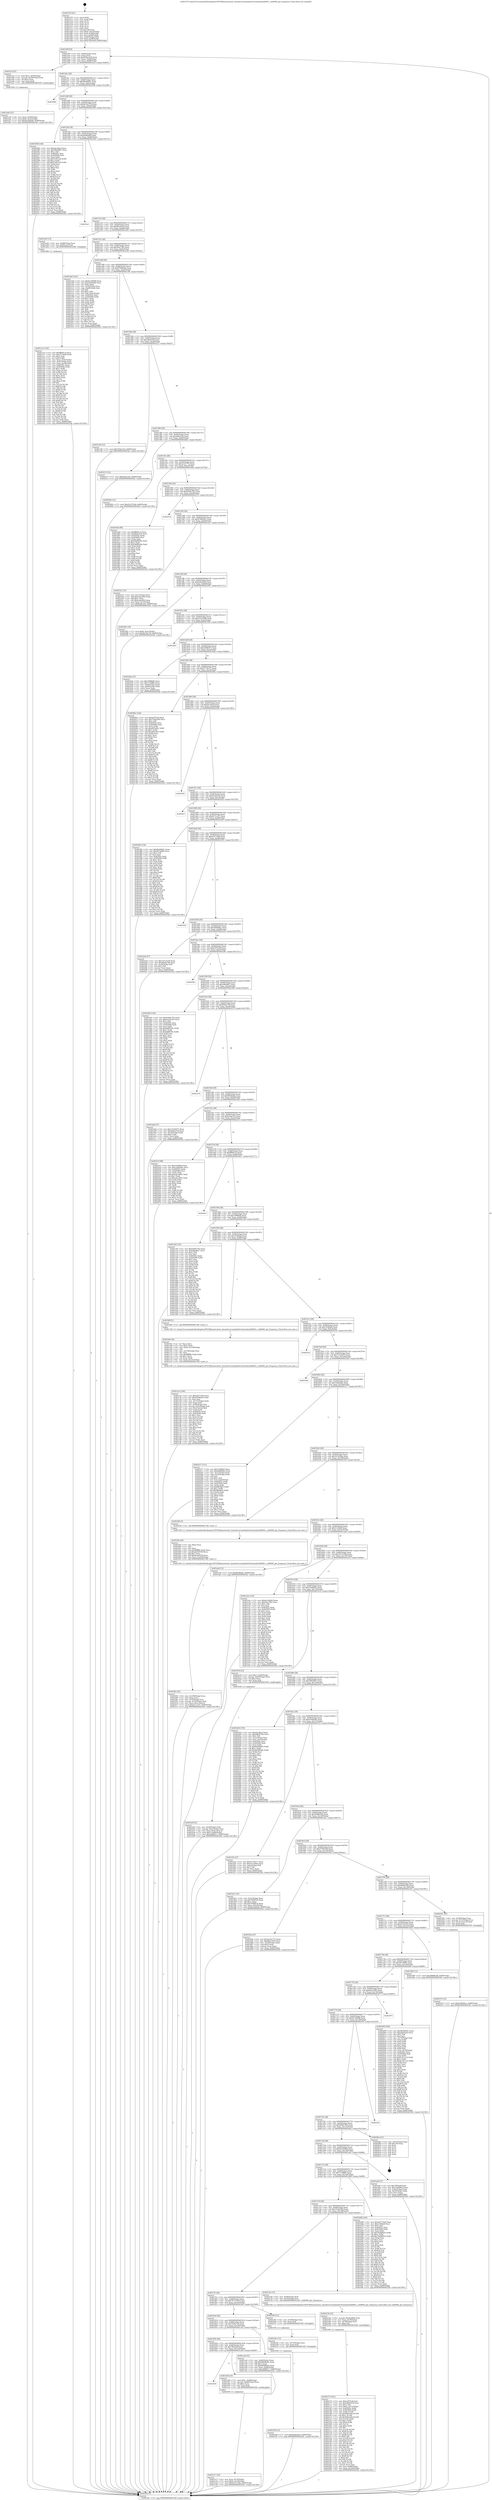 digraph "0x401270" {
  label = "0x401270 (/mnt/c/Users/mathe/Desktop/tcc/POCII/binaries/extr_linuxdriversmediadvb-frontendsstb6000.c_stb6000_get_frequency_Final-ollvm.out::main(0))"
  labelloc = "t"
  node[shape=record]

  Entry [label="",width=0.3,height=0.3,shape=circle,fillcolor=black,style=filled]
  "0x40129f" [label="{
     0x40129f [29]\l
     | [instrs]\l
     &nbsp;&nbsp;0x40129f \<+3\>: mov -0x80(%rbp),%eax\l
     &nbsp;&nbsp;0x4012a2 \<+2\>: mov %eax,%ecx\l
     &nbsp;&nbsp;0x4012a4 \<+6\>: sub $0x839ee334,%ecx\l
     &nbsp;&nbsp;0x4012aa \<+6\>: mov %eax,-0x84(%rbp)\l
     &nbsp;&nbsp;0x4012b0 \<+6\>: mov %ecx,-0x88(%rbp)\l
     &nbsp;&nbsp;0x4012b6 \<+6\>: je 0000000000401acf \<main+0x85f\>\l
  }"]
  "0x401acf" [label="{
     0x401acf [23]\l
     | [instrs]\l
     &nbsp;&nbsp;0x401acf \<+7\>: movl $0x1,-0x50(%rbp)\l
     &nbsp;&nbsp;0x401ad6 \<+4\>: movslq -0x50(%rbp),%rax\l
     &nbsp;&nbsp;0x401ada \<+4\>: shl $0x3,%rax\l
     &nbsp;&nbsp;0x401ade \<+3\>: mov %rax,%rdi\l
     &nbsp;&nbsp;0x401ae1 \<+5\>: call 0000000000401050 \<malloc@plt\>\l
     | [calls]\l
     &nbsp;&nbsp;0x401050 \{1\} (unknown)\l
  }"]
  "0x4012bc" [label="{
     0x4012bc [28]\l
     | [instrs]\l
     &nbsp;&nbsp;0x4012bc \<+5\>: jmp 00000000004012c1 \<main+0x51\>\l
     &nbsp;&nbsp;0x4012c1 \<+6\>: mov -0x84(%rbp),%eax\l
     &nbsp;&nbsp;0x4012c7 \<+5\>: sub $0x88c8d041,%eax\l
     &nbsp;&nbsp;0x4012cc \<+6\>: mov %eax,-0x8c(%rbp)\l
     &nbsp;&nbsp;0x4012d2 \<+6\>: je 000000000040256b \<main+0x12fb\>\l
  }"]
  Exit [label="",width=0.3,height=0.3,shape=circle,fillcolor=black,style=filled,peripheries=2]
  "0x40256b" [label="{
     0x40256b\l
  }", style=dashed]
  "0x4012d8" [label="{
     0x4012d8 [28]\l
     | [instrs]\l
     &nbsp;&nbsp;0x4012d8 \<+5\>: jmp 00000000004012dd \<main+0x6d\>\l
     &nbsp;&nbsp;0x4012dd \<+6\>: mov -0x84(%rbp),%eax\l
     &nbsp;&nbsp;0x4012e3 \<+5\>: sub $0x8a7ba776,%eax\l
     &nbsp;&nbsp;0x4012e8 \<+6\>: mov %eax,-0x90(%rbp)\l
     &nbsp;&nbsp;0x4012ee \<+6\>: je 0000000000402394 \<main+0x1124\>\l
  }"]
  "0x402358" [label="{
     0x402358 [12]\l
     | [instrs]\l
     &nbsp;&nbsp;0x402358 \<+7\>: movl $0xba8a3b2d,-0x80(%rbp)\l
     &nbsp;&nbsp;0x40235f \<+5\>: jmp 00000000004025dc \<main+0x136c\>\l
  }"]
  "0x402394" [label="{
     0x402394 [144]\l
     | [instrs]\l
     &nbsp;&nbsp;0x402394 \<+5\>: mov $0xdac36ecf,%eax\l
     &nbsp;&nbsp;0x402399 \<+5\>: mov $0x3862fdb7,%ecx\l
     &nbsp;&nbsp;0x40239e \<+2\>: mov $0x1,%dl\l
     &nbsp;&nbsp;0x4023a0 \<+7\>: mov 0x40505c,%esi\l
     &nbsp;&nbsp;0x4023a7 \<+7\>: mov 0x405060,%edi\l
     &nbsp;&nbsp;0x4023ae \<+3\>: mov %esi,%r8d\l
     &nbsp;&nbsp;0x4023b1 \<+7\>: sub $0xf72813a4,%r8d\l
     &nbsp;&nbsp;0x4023b8 \<+4\>: sub $0x1,%r8d\l
     &nbsp;&nbsp;0x4023bc \<+7\>: add $0xf72813a4,%r8d\l
     &nbsp;&nbsp;0x4023c3 \<+4\>: imul %r8d,%esi\l
     &nbsp;&nbsp;0x4023c7 \<+3\>: and $0x1,%esi\l
     &nbsp;&nbsp;0x4023ca \<+3\>: cmp $0x0,%esi\l
     &nbsp;&nbsp;0x4023cd \<+4\>: sete %r9b\l
     &nbsp;&nbsp;0x4023d1 \<+3\>: cmp $0xa,%edi\l
     &nbsp;&nbsp;0x4023d4 \<+4\>: setl %r10b\l
     &nbsp;&nbsp;0x4023d8 \<+3\>: mov %r9b,%r11b\l
     &nbsp;&nbsp;0x4023db \<+4\>: xor $0xff,%r11b\l
     &nbsp;&nbsp;0x4023df \<+3\>: mov %r10b,%bl\l
     &nbsp;&nbsp;0x4023e2 \<+3\>: xor $0xff,%bl\l
     &nbsp;&nbsp;0x4023e5 \<+3\>: xor $0x1,%dl\l
     &nbsp;&nbsp;0x4023e8 \<+3\>: mov %r11b,%r14b\l
     &nbsp;&nbsp;0x4023eb \<+4\>: and $0xff,%r14b\l
     &nbsp;&nbsp;0x4023ef \<+3\>: and %dl,%r9b\l
     &nbsp;&nbsp;0x4023f2 \<+3\>: mov %bl,%r15b\l
     &nbsp;&nbsp;0x4023f5 \<+4\>: and $0xff,%r15b\l
     &nbsp;&nbsp;0x4023f9 \<+3\>: and %dl,%r10b\l
     &nbsp;&nbsp;0x4023fc \<+3\>: or %r9b,%r14b\l
     &nbsp;&nbsp;0x4023ff \<+3\>: or %r10b,%r15b\l
     &nbsp;&nbsp;0x402402 \<+3\>: xor %r15b,%r14b\l
     &nbsp;&nbsp;0x402405 \<+3\>: or %bl,%r11b\l
     &nbsp;&nbsp;0x402408 \<+4\>: xor $0xff,%r11b\l
     &nbsp;&nbsp;0x40240c \<+3\>: or $0x1,%dl\l
     &nbsp;&nbsp;0x40240f \<+3\>: and %dl,%r11b\l
     &nbsp;&nbsp;0x402412 \<+3\>: or %r11b,%r14b\l
     &nbsp;&nbsp;0x402415 \<+4\>: test $0x1,%r14b\l
     &nbsp;&nbsp;0x402419 \<+3\>: cmovne %ecx,%eax\l
     &nbsp;&nbsp;0x40241c \<+3\>: mov %eax,-0x80(%rbp)\l
     &nbsp;&nbsp;0x40241f \<+5\>: jmp 00000000004025dc \<main+0x136c\>\l
  }"]
  "0x4012f4" [label="{
     0x4012f4 [28]\l
     | [instrs]\l
     &nbsp;&nbsp;0x4012f4 \<+5\>: jmp 00000000004012f9 \<main+0x89\>\l
     &nbsp;&nbsp;0x4012f9 \<+6\>: mov -0x84(%rbp),%eax\l
     &nbsp;&nbsp;0x4012ff \<+5\>: sub $0x8ed8abbf,%eax\l
     &nbsp;&nbsp;0x401304 \<+6\>: mov %eax,-0x94(%rbp)\l
     &nbsp;&nbsp;0x40130a \<+6\>: je 00000000004019a1 \<main+0x731\>\l
  }"]
  "0x40234c" [label="{
     0x40234c [12]\l
     | [instrs]\l
     &nbsp;&nbsp;0x40234c \<+4\>: mov -0x70(%rbp),%rax\l
     &nbsp;&nbsp;0x402350 \<+3\>: mov %rax,%rdi\l
     &nbsp;&nbsp;0x402353 \<+5\>: call 0000000000401030 \<free@plt\>\l
     | [calls]\l
     &nbsp;&nbsp;0x401030 \{1\} (unknown)\l
  }"]
  "0x4019a1" [label="{
     0x4019a1\l
  }", style=dashed]
  "0x401310" [label="{
     0x401310 [28]\l
     | [instrs]\l
     &nbsp;&nbsp;0x401310 \<+5\>: jmp 0000000000401315 \<main+0xa5\>\l
     &nbsp;&nbsp;0x401315 \<+6\>: mov -0x84(%rbp),%eax\l
     &nbsp;&nbsp;0x40131b \<+5\>: sub $0x8f2e03c0,%eax\l
     &nbsp;&nbsp;0x401320 \<+6\>: mov %eax,-0x98(%rbp)\l
     &nbsp;&nbsp;0x401326 \<+6\>: je 0000000000401a05 \<main+0x795\>\l
  }"]
  "0x402315" [label="{
     0x402315 [12]\l
     | [instrs]\l
     &nbsp;&nbsp;0x402315 \<+7\>: movl $0xb76844a1,-0x80(%rbp)\l
     &nbsp;&nbsp;0x40231c \<+5\>: jmp 00000000004025dc \<main+0x136c\>\l
  }"]
  "0x401a05" [label="{
     0x401a05 [13]\l
     | [instrs]\l
     &nbsp;&nbsp;0x401a05 \<+4\>: mov -0x48(%rbp),%rax\l
     &nbsp;&nbsp;0x401a09 \<+4\>: mov 0x8(%rax),%rdi\l
     &nbsp;&nbsp;0x401a0d \<+5\>: call 0000000000401060 \<atoi@plt\>\l
     | [calls]\l
     &nbsp;&nbsp;0x401060 \{1\} (unknown)\l
  }"]
  "0x40132c" [label="{
     0x40132c [28]\l
     | [instrs]\l
     &nbsp;&nbsp;0x40132c \<+5\>: jmp 0000000000401331 \<main+0xc1\>\l
     &nbsp;&nbsp;0x401331 \<+6\>: mov -0x84(%rbp),%eax\l
     &nbsp;&nbsp;0x401337 \<+5\>: sub $0x95ac70fc,%eax\l
     &nbsp;&nbsp;0x40133c \<+6\>: mov %eax,-0x9c(%rbp)\l
     &nbsp;&nbsp;0x401342 \<+6\>: je 0000000000401eb4 \<main+0xc44\>\l
  }"]
  "0x402172" [label="{
     0x402172 [161]\l
     | [instrs]\l
     &nbsp;&nbsp;0x402172 \<+5\>: mov $0xeef7f1e8,%esi\l
     &nbsp;&nbsp;0x402177 \<+5\>: mov $0xa8b4252f,%ecx\l
     &nbsp;&nbsp;0x40217c \<+2\>: mov $0x1,%dl\l
     &nbsp;&nbsp;0x40217e \<+7\>: movl $0x0,-0x7c(%rbp)\l
     &nbsp;&nbsp;0x402185 \<+8\>: mov 0x40505c,%r8d\l
     &nbsp;&nbsp;0x40218d \<+8\>: mov 0x405060,%r9d\l
     &nbsp;&nbsp;0x402195 \<+3\>: mov %r8d,%r10d\l
     &nbsp;&nbsp;0x402198 \<+7\>: sub $0x94bc4d4,%r10d\l
     &nbsp;&nbsp;0x40219f \<+4\>: sub $0x1,%r10d\l
     &nbsp;&nbsp;0x4021a3 \<+7\>: add $0x94bc4d4,%r10d\l
     &nbsp;&nbsp;0x4021aa \<+4\>: imul %r10d,%r8d\l
     &nbsp;&nbsp;0x4021ae \<+4\>: and $0x1,%r8d\l
     &nbsp;&nbsp;0x4021b2 \<+4\>: cmp $0x0,%r8d\l
     &nbsp;&nbsp;0x4021b6 \<+4\>: sete %r11b\l
     &nbsp;&nbsp;0x4021ba \<+4\>: cmp $0xa,%r9d\l
     &nbsp;&nbsp;0x4021be \<+3\>: setl %bl\l
     &nbsp;&nbsp;0x4021c1 \<+3\>: mov %r11b,%r14b\l
     &nbsp;&nbsp;0x4021c4 \<+4\>: xor $0xff,%r14b\l
     &nbsp;&nbsp;0x4021c8 \<+3\>: mov %bl,%r15b\l
     &nbsp;&nbsp;0x4021cb \<+4\>: xor $0xff,%r15b\l
     &nbsp;&nbsp;0x4021cf \<+3\>: xor $0x0,%dl\l
     &nbsp;&nbsp;0x4021d2 \<+3\>: mov %r14b,%r12b\l
     &nbsp;&nbsp;0x4021d5 \<+4\>: and $0x0,%r12b\l
     &nbsp;&nbsp;0x4021d9 \<+3\>: and %dl,%r11b\l
     &nbsp;&nbsp;0x4021dc \<+3\>: mov %r15b,%r13b\l
     &nbsp;&nbsp;0x4021df \<+4\>: and $0x0,%r13b\l
     &nbsp;&nbsp;0x4021e3 \<+2\>: and %dl,%bl\l
     &nbsp;&nbsp;0x4021e5 \<+3\>: or %r11b,%r12b\l
     &nbsp;&nbsp;0x4021e8 \<+3\>: or %bl,%r13b\l
     &nbsp;&nbsp;0x4021eb \<+3\>: xor %r13b,%r12b\l
     &nbsp;&nbsp;0x4021ee \<+3\>: or %r15b,%r14b\l
     &nbsp;&nbsp;0x4021f1 \<+4\>: xor $0xff,%r14b\l
     &nbsp;&nbsp;0x4021f5 \<+3\>: or $0x0,%dl\l
     &nbsp;&nbsp;0x4021f8 \<+3\>: and %dl,%r14b\l
     &nbsp;&nbsp;0x4021fb \<+3\>: or %r14b,%r12b\l
     &nbsp;&nbsp;0x4021fe \<+4\>: test $0x1,%r12b\l
     &nbsp;&nbsp;0x402202 \<+3\>: cmovne %ecx,%esi\l
     &nbsp;&nbsp;0x402205 \<+3\>: mov %esi,-0x80(%rbp)\l
     &nbsp;&nbsp;0x402208 \<+6\>: mov %eax,-0x164(%rbp)\l
     &nbsp;&nbsp;0x40220e \<+5\>: jmp 00000000004025dc \<main+0x136c\>\l
  }"]
  "0x401eb4" [label="{
     0x401eb4 [103]\l
     | [instrs]\l
     &nbsp;&nbsp;0x401eb4 \<+5\>: mov $0x6cc58499,%eax\l
     &nbsp;&nbsp;0x401eb9 \<+5\>: mov $0x41692df2,%ecx\l
     &nbsp;&nbsp;0x401ebe \<+2\>: xor %edx,%edx\l
     &nbsp;&nbsp;0x401ec0 \<+3\>: mov -0x74(%rbp),%esi\l
     &nbsp;&nbsp;0x401ec3 \<+3\>: cmp -0x68(%rbp),%esi\l
     &nbsp;&nbsp;0x401ec6 \<+4\>: setl %dil\l
     &nbsp;&nbsp;0x401eca \<+4\>: and $0x1,%dil\l
     &nbsp;&nbsp;0x401ece \<+4\>: mov %dil,-0x2e(%rbp)\l
     &nbsp;&nbsp;0x401ed2 \<+7\>: mov 0x40505c,%esi\l
     &nbsp;&nbsp;0x401ed9 \<+8\>: mov 0x405060,%r8d\l
     &nbsp;&nbsp;0x401ee1 \<+3\>: sub $0x1,%edx\l
     &nbsp;&nbsp;0x401ee4 \<+3\>: mov %esi,%r9d\l
     &nbsp;&nbsp;0x401ee7 \<+3\>: add %edx,%r9d\l
     &nbsp;&nbsp;0x401eea \<+4\>: imul %r9d,%esi\l
     &nbsp;&nbsp;0x401eee \<+3\>: and $0x1,%esi\l
     &nbsp;&nbsp;0x401ef1 \<+3\>: cmp $0x0,%esi\l
     &nbsp;&nbsp;0x401ef4 \<+4\>: sete %dil\l
     &nbsp;&nbsp;0x401ef8 \<+4\>: cmp $0xa,%r8d\l
     &nbsp;&nbsp;0x401efc \<+4\>: setl %r10b\l
     &nbsp;&nbsp;0x401f00 \<+3\>: mov %dil,%r11b\l
     &nbsp;&nbsp;0x401f03 \<+3\>: and %r10b,%r11b\l
     &nbsp;&nbsp;0x401f06 \<+3\>: xor %r10b,%dil\l
     &nbsp;&nbsp;0x401f09 \<+3\>: or %dil,%r11b\l
     &nbsp;&nbsp;0x401f0c \<+4\>: test $0x1,%r11b\l
     &nbsp;&nbsp;0x401f10 \<+3\>: cmovne %ecx,%eax\l
     &nbsp;&nbsp;0x401f13 \<+3\>: mov %eax,-0x80(%rbp)\l
     &nbsp;&nbsp;0x401f16 \<+5\>: jmp 00000000004025dc \<main+0x136c\>\l
  }"]
  "0x401348" [label="{
     0x401348 [28]\l
     | [instrs]\l
     &nbsp;&nbsp;0x401348 \<+5\>: jmp 000000000040134d \<main+0xdd\>\l
     &nbsp;&nbsp;0x40134d \<+6\>: mov -0x84(%rbp),%eax\l
     &nbsp;&nbsp;0x401353 \<+5\>: sub $0x979d8cbe,%eax\l
     &nbsp;&nbsp;0x401358 \<+6\>: mov %eax,-0xa0(%rbp)\l
     &nbsp;&nbsp;0x40135e \<+6\>: je 0000000000401c94 \<main+0xa24\>\l
  }"]
  "0x40215b" [label="{
     0x40215b [23]\l
     | [instrs]\l
     &nbsp;&nbsp;0x40215b \<+10\>: movabs $0x4030b6,%rdi\l
     &nbsp;&nbsp;0x402165 \<+3\>: mov %eax,-0x78(%rbp)\l
     &nbsp;&nbsp;0x402168 \<+3\>: mov -0x78(%rbp),%esi\l
     &nbsp;&nbsp;0x40216b \<+2\>: mov $0x0,%al\l
     &nbsp;&nbsp;0x40216d \<+5\>: call 0000000000401040 \<printf@plt\>\l
     | [calls]\l
     &nbsp;&nbsp;0x401040 \{1\} (unknown)\l
  }"]
  "0x401c94" [label="{
     0x401c94 [12]\l
     | [instrs]\l
     &nbsp;&nbsp;0x401c94 \<+7\>: movl $0x7f2de72d,-0x80(%rbp)\l
     &nbsp;&nbsp;0x401c9b \<+5\>: jmp 00000000004025dc \<main+0x136c\>\l
  }"]
  "0x401364" [label="{
     0x401364 [28]\l
     | [instrs]\l
     &nbsp;&nbsp;0x401364 \<+5\>: jmp 0000000000401369 \<main+0xf9\>\l
     &nbsp;&nbsp;0x401369 \<+6\>: mov -0x84(%rbp),%eax\l
     &nbsp;&nbsp;0x40136f \<+5\>: sub $0xa8b4252f,%eax\l
     &nbsp;&nbsp;0x401374 \<+6\>: mov %eax,-0xa4(%rbp)\l
     &nbsp;&nbsp;0x40137a \<+6\>: je 0000000000402213 \<main+0xfa3\>\l
  }"]
  "0x401f63" [label="{
     0x401f63 [32]\l
     | [instrs]\l
     &nbsp;&nbsp;0x401f63 \<+6\>: mov -0x160(%rbp),%ecx\l
     &nbsp;&nbsp;0x401f69 \<+3\>: imul %eax,%ecx\l
     &nbsp;&nbsp;0x401f6c \<+4\>: mov -0x70(%rbp),%rsi\l
     &nbsp;&nbsp;0x401f70 \<+4\>: movslq -0x74(%rbp),%rdi\l
     &nbsp;&nbsp;0x401f74 \<+3\>: mov %ecx,(%rsi,%rdi,4)\l
     &nbsp;&nbsp;0x401f77 \<+7\>: movl $0xde71cc07,-0x80(%rbp)\l
     &nbsp;&nbsp;0x401f7e \<+5\>: jmp 00000000004025dc \<main+0x136c\>\l
  }"]
  "0x402213" [label="{
     0x402213 [12]\l
     | [instrs]\l
     &nbsp;&nbsp;0x402213 \<+7\>: movl $0xfeebe32e,-0x80(%rbp)\l
     &nbsp;&nbsp;0x40221a \<+5\>: jmp 00000000004025dc \<main+0x136c\>\l
  }"]
  "0x401380" [label="{
     0x401380 [28]\l
     | [instrs]\l
     &nbsp;&nbsp;0x401380 \<+5\>: jmp 0000000000401385 \<main+0x115\>\l
     &nbsp;&nbsp;0x401385 \<+6\>: mov -0x84(%rbp),%eax\l
     &nbsp;&nbsp;0x40138b \<+5\>: sub $0xab8e2af3,%eax\l
     &nbsp;&nbsp;0x401390 \<+6\>: mov %eax,-0xa8(%rbp)\l
     &nbsp;&nbsp;0x401396 \<+6\>: je 00000000004020b2 \<main+0xe42\>\l
  }"]
  "0x401f3b" [label="{
     0x401f3b [40]\l
     | [instrs]\l
     &nbsp;&nbsp;0x401f3b \<+5\>: mov $0x2,%ecx\l
     &nbsp;&nbsp;0x401f40 \<+1\>: cltd\l
     &nbsp;&nbsp;0x401f41 \<+2\>: idiv %ecx\l
     &nbsp;&nbsp;0x401f43 \<+6\>: imul $0xfffffffe,%edx,%ecx\l
     &nbsp;&nbsp;0x401f49 \<+6\>: sub $0xde5e9359,%ecx\l
     &nbsp;&nbsp;0x401f4f \<+3\>: add $0x1,%ecx\l
     &nbsp;&nbsp;0x401f52 \<+6\>: add $0xde5e9359,%ecx\l
     &nbsp;&nbsp;0x401f58 \<+6\>: mov %ecx,-0x160(%rbp)\l
     &nbsp;&nbsp;0x401f5e \<+5\>: call 0000000000401160 \<next_i\>\l
     | [calls]\l
     &nbsp;&nbsp;0x401160 \{1\} (/mnt/c/Users/mathe/Desktop/tcc/POCII/binaries/extr_linuxdriversmediadvb-frontendsstb6000.c_stb6000_get_frequency_Final-ollvm.out::next_i)\l
  }"]
  "0x4020b2" [label="{
     0x4020b2 [12]\l
     | [instrs]\l
     &nbsp;&nbsp;0x4020b2 \<+7\>: movl $0x25e7534b,-0x80(%rbp)\l
     &nbsp;&nbsp;0x4020b9 \<+5\>: jmp 00000000004025dc \<main+0x136c\>\l
  }"]
  "0x40139c" [label="{
     0x40139c [28]\l
     | [instrs]\l
     &nbsp;&nbsp;0x40139c \<+5\>: jmp 00000000004013a1 \<main+0x131\>\l
     &nbsp;&nbsp;0x4013a1 \<+6\>: mov -0x84(%rbp),%eax\l
     &nbsp;&nbsp;0x4013a7 \<+5\>: sub $0xae221772,%eax\l
     &nbsp;&nbsp;0x4013ac \<+6\>: mov %eax,-0xac(%rbp)\l
     &nbsp;&nbsp;0x4013b2 \<+6\>: je 00000000004019ad \<main+0x73d\>\l
  }"]
  "0x401e17" [label="{
     0x401e17 [23]\l
     | [instrs]\l
     &nbsp;&nbsp;0x401e17 \<+4\>: mov %rax,-0x70(%rbp)\l
     &nbsp;&nbsp;0x401e1b \<+7\>: movl $0x0,-0x74(%rbp)\l
     &nbsp;&nbsp;0x401e22 \<+7\>: movl $0x25e7534b,-0x80(%rbp)\l
     &nbsp;&nbsp;0x401e29 \<+5\>: jmp 00000000004025dc \<main+0x136c\>\l
  }"]
  "0x4019ad" [label="{
     0x4019ad [88]\l
     | [instrs]\l
     &nbsp;&nbsp;0x4019ad \<+5\>: mov $0xffb6f1c4,%eax\l
     &nbsp;&nbsp;0x4019b2 \<+5\>: mov $0x8f2e03c0,%ecx\l
     &nbsp;&nbsp;0x4019b7 \<+7\>: mov 0x40505c,%edx\l
     &nbsp;&nbsp;0x4019be \<+7\>: mov 0x405060,%esi\l
     &nbsp;&nbsp;0x4019c5 \<+2\>: mov %edx,%edi\l
     &nbsp;&nbsp;0x4019c7 \<+6\>: sub $0x5bd9628a,%edi\l
     &nbsp;&nbsp;0x4019cd \<+3\>: sub $0x1,%edi\l
     &nbsp;&nbsp;0x4019d0 \<+6\>: add $0x5bd9628a,%edi\l
     &nbsp;&nbsp;0x4019d6 \<+3\>: imul %edi,%edx\l
     &nbsp;&nbsp;0x4019d9 \<+3\>: and $0x1,%edx\l
     &nbsp;&nbsp;0x4019dc \<+3\>: cmp $0x0,%edx\l
     &nbsp;&nbsp;0x4019df \<+4\>: sete %r8b\l
     &nbsp;&nbsp;0x4019e3 \<+3\>: cmp $0xa,%esi\l
     &nbsp;&nbsp;0x4019e6 \<+4\>: setl %r9b\l
     &nbsp;&nbsp;0x4019ea \<+3\>: mov %r8b,%r10b\l
     &nbsp;&nbsp;0x4019ed \<+3\>: and %r9b,%r10b\l
     &nbsp;&nbsp;0x4019f0 \<+3\>: xor %r9b,%r8b\l
     &nbsp;&nbsp;0x4019f3 \<+3\>: or %r8b,%r10b\l
     &nbsp;&nbsp;0x4019f6 \<+4\>: test $0x1,%r10b\l
     &nbsp;&nbsp;0x4019fa \<+3\>: cmovne %ecx,%eax\l
     &nbsp;&nbsp;0x4019fd \<+3\>: mov %eax,-0x80(%rbp)\l
     &nbsp;&nbsp;0x401a00 \<+5\>: jmp 00000000004025dc \<main+0x136c\>\l
  }"]
  "0x4013b8" [label="{
     0x4013b8 [28]\l
     | [instrs]\l
     &nbsp;&nbsp;0x4013b8 \<+5\>: jmp 00000000004013bd \<main+0x14d\>\l
     &nbsp;&nbsp;0x4013bd \<+6\>: mov -0x84(%rbp),%eax\l
     &nbsp;&nbsp;0x4013c3 \<+5\>: sub $0xb56d17b5,%eax\l
     &nbsp;&nbsp;0x4013c8 \<+6\>: mov %eax,-0xb0(%rbp)\l
     &nbsp;&nbsp;0x4013ce \<+6\>: je 0000000000402553 \<main+0x12e3\>\l
  }"]
  "0x401850" [label="{
     0x401850\l
  }", style=dashed]
  "0x402553" [label="{
     0x402553\l
  }", style=dashed]
  "0x4013d4" [label="{
     0x4013d4 [28]\l
     | [instrs]\l
     &nbsp;&nbsp;0x4013d4 \<+5\>: jmp 00000000004013d9 \<main+0x169\>\l
     &nbsp;&nbsp;0x4013d9 \<+6\>: mov -0x84(%rbp),%eax\l
     &nbsp;&nbsp;0x4013df \<+5\>: sub $0xb76844a1,%eax\l
     &nbsp;&nbsp;0x4013e4 \<+6\>: mov %eax,-0xb4(%rbp)\l
     &nbsp;&nbsp;0x4013ea \<+6\>: je 0000000000402321 \<main+0x10b1\>\l
  }"]
  "0x401e00" [label="{
     0x401e00 [23]\l
     | [instrs]\l
     &nbsp;&nbsp;0x401e00 \<+7\>: movl $0x1,-0x68(%rbp)\l
     &nbsp;&nbsp;0x401e07 \<+4\>: movslq -0x68(%rbp),%rax\l
     &nbsp;&nbsp;0x401e0b \<+4\>: shl $0x2,%rax\l
     &nbsp;&nbsp;0x401e0f \<+3\>: mov %rax,%rdi\l
     &nbsp;&nbsp;0x401e12 \<+5\>: call 0000000000401050 \<malloc@plt\>\l
     | [calls]\l
     &nbsp;&nbsp;0x401050 \{1\} (unknown)\l
  }"]
  "0x402321" [label="{
     0x402321 [31]\l
     | [instrs]\l
     &nbsp;&nbsp;0x402321 \<+3\>: mov -0x7c(%rbp),%eax\l
     &nbsp;&nbsp;0x402324 \<+5\>: add $0xbcabc044,%eax\l
     &nbsp;&nbsp;0x402329 \<+3\>: add $0x1,%eax\l
     &nbsp;&nbsp;0x40232c \<+5\>: sub $0xbcabc044,%eax\l
     &nbsp;&nbsp;0x402331 \<+3\>: mov %eax,-0x7c(%rbp)\l
     &nbsp;&nbsp;0x402334 \<+7\>: movl $0xfeebe32e,-0x80(%rbp)\l
     &nbsp;&nbsp;0x40233b \<+5\>: jmp 00000000004025dc \<main+0x136c\>\l
  }"]
  "0x4013f0" [label="{
     0x4013f0 [28]\l
     | [instrs]\l
     &nbsp;&nbsp;0x4013f0 \<+5\>: jmp 00000000004013f5 \<main+0x185\>\l
     &nbsp;&nbsp;0x4013f5 \<+6\>: mov -0x84(%rbp),%eax\l
     &nbsp;&nbsp;0x4013fb \<+5\>: sub $0xba8a3b2d,%eax\l
     &nbsp;&nbsp;0x401400 \<+6\>: mov %eax,-0xb8(%rbp)\l
     &nbsp;&nbsp;0x401406 \<+6\>: je 0000000000402381 \<main+0x1111\>\l
  }"]
  "0x401834" [label="{
     0x401834 [28]\l
     | [instrs]\l
     &nbsp;&nbsp;0x401834 \<+5\>: jmp 0000000000401839 \<main+0x5c9\>\l
     &nbsp;&nbsp;0x401839 \<+6\>: mov -0x84(%rbp),%eax\l
     &nbsp;&nbsp;0x40183f \<+5\>: sub $0x7f92fa4f,%eax\l
     &nbsp;&nbsp;0x401844 \<+6\>: mov %eax,-0x154(%rbp)\l
     &nbsp;&nbsp;0x40184a \<+6\>: je 0000000000401e00 \<main+0xb90\>\l
  }"]
  "0x402381" [label="{
     0x402381 [19]\l
     | [instrs]\l
     &nbsp;&nbsp;0x402381 \<+7\>: movl $0x0,-0x3c(%rbp)\l
     &nbsp;&nbsp;0x402388 \<+7\>: movl $0x8a7ba776,-0x80(%rbp)\l
     &nbsp;&nbsp;0x40238f \<+5\>: jmp 00000000004025dc \<main+0x136c\>\l
  }"]
  "0x40140c" [label="{
     0x40140c [28]\l
     | [instrs]\l
     &nbsp;&nbsp;0x40140c \<+5\>: jmp 0000000000401411 \<main+0x1a1\>\l
     &nbsp;&nbsp;0x401411 \<+6\>: mov -0x84(%rbp),%eax\l
     &nbsp;&nbsp;0x401417 \<+5\>: sub $0xc5215299,%eax\l
     &nbsp;&nbsp;0x40141c \<+6\>: mov %eax,-0xbc(%rbp)\l
     &nbsp;&nbsp;0x401422 \<+6\>: je 0000000000401905 \<main+0x695\>\l
  }"]
  "0x401ca0" [label="{
     0x401ca0 [31]\l
     | [instrs]\l
     &nbsp;&nbsp;0x401ca0 \<+3\>: mov -0x64(%rbp),%eax\l
     &nbsp;&nbsp;0x401ca3 \<+5\>: add $0x960d8ebe,%eax\l
     &nbsp;&nbsp;0x401ca8 \<+3\>: add $0x1,%eax\l
     &nbsp;&nbsp;0x401cab \<+5\>: sub $0x960d8ebe,%eax\l
     &nbsp;&nbsp;0x401cb0 \<+3\>: mov %eax,-0x64(%rbp)\l
     &nbsp;&nbsp;0x401cb3 \<+7\>: movl $0xcb86f217,-0x80(%rbp)\l
     &nbsp;&nbsp;0x401cba \<+5\>: jmp 00000000004025dc \<main+0x136c\>\l
  }"]
  "0x401905" [label="{
     0x401905\l
  }", style=dashed]
  "0x401428" [label="{
     0x401428 [28]\l
     | [instrs]\l
     &nbsp;&nbsp;0x401428 \<+5\>: jmp 000000000040142d \<main+0x1bd\>\l
     &nbsp;&nbsp;0x40142d \<+6\>: mov -0x84(%rbp),%eax\l
     &nbsp;&nbsp;0x401433 \<+5\>: sub $0xcb86f217,%eax\l
     &nbsp;&nbsp;0x401438 \<+6\>: mov %eax,-0xc0(%rbp)\l
     &nbsp;&nbsp;0x40143e \<+6\>: je 0000000000401b4e \<main+0x8de\>\l
  }"]
  "0x401818" [label="{
     0x401818 [28]\l
     | [instrs]\l
     &nbsp;&nbsp;0x401818 \<+5\>: jmp 000000000040181d \<main+0x5ad\>\l
     &nbsp;&nbsp;0x40181d \<+6\>: mov -0x84(%rbp),%eax\l
     &nbsp;&nbsp;0x401823 \<+5\>: sub $0x7f2de72d,%eax\l
     &nbsp;&nbsp;0x401828 \<+6\>: mov %eax,-0x150(%rbp)\l
     &nbsp;&nbsp;0x40182e \<+6\>: je 0000000000401ca0 \<main+0xa30\>\l
  }"]
  "0x401b4e" [label="{
     0x401b4e [27]\l
     | [instrs]\l
     &nbsp;&nbsp;0x401b4e \<+5\>: mov $0x1996b9b,%eax\l
     &nbsp;&nbsp;0x401b53 \<+5\>: mov $0x7134ff8e,%ecx\l
     &nbsp;&nbsp;0x401b58 \<+3\>: mov -0x64(%rbp),%edx\l
     &nbsp;&nbsp;0x401b5b \<+3\>: cmp -0x60(%rbp),%edx\l
     &nbsp;&nbsp;0x401b5e \<+3\>: cmovl %ecx,%eax\l
     &nbsp;&nbsp;0x401b61 \<+3\>: mov %eax,-0x80(%rbp)\l
     &nbsp;&nbsp;0x401b64 \<+5\>: jmp 00000000004025dc \<main+0x136c\>\l
  }"]
  "0x401444" [label="{
     0x401444 [28]\l
     | [instrs]\l
     &nbsp;&nbsp;0x401444 \<+5\>: jmp 0000000000401449 \<main+0x1d9\>\l
     &nbsp;&nbsp;0x401449 \<+6\>: mov -0x84(%rbp),%eax\l
     &nbsp;&nbsp;0x40144f \<+5\>: sub $0xd7730c71,%eax\l
     &nbsp;&nbsp;0x401454 \<+6\>: mov %eax,-0xc4(%rbp)\l
     &nbsp;&nbsp;0x40145a \<+6\>: je 00000000004020be \<main+0xe4e\>\l
  }"]
  "0x402340" [label="{
     0x402340 [12]\l
     | [instrs]\l
     &nbsp;&nbsp;0x402340 \<+4\>: mov -0x58(%rbp),%rax\l
     &nbsp;&nbsp;0x402344 \<+3\>: mov %rax,%rdi\l
     &nbsp;&nbsp;0x402347 \<+5\>: call 0000000000401030 \<free@plt\>\l
     | [calls]\l
     &nbsp;&nbsp;0x401030 \{1\} (unknown)\l
  }"]
  "0x4020be" [label="{
     0x4020be [144]\l
     | [instrs]\l
     &nbsp;&nbsp;0x4020be \<+5\>: mov $0xeef7f1e8,%eax\l
     &nbsp;&nbsp;0x4020c3 \<+5\>: mov $0x75a6250d,%ecx\l
     &nbsp;&nbsp;0x4020c8 \<+2\>: mov $0x1,%dl\l
     &nbsp;&nbsp;0x4020ca \<+7\>: mov 0x40505c,%esi\l
     &nbsp;&nbsp;0x4020d1 \<+7\>: mov 0x405060,%edi\l
     &nbsp;&nbsp;0x4020d8 \<+3\>: mov %esi,%r8d\l
     &nbsp;&nbsp;0x4020db \<+7\>: sub $0xaf91a62c,%r8d\l
     &nbsp;&nbsp;0x4020e2 \<+4\>: sub $0x1,%r8d\l
     &nbsp;&nbsp;0x4020e6 \<+7\>: add $0xaf91a62c,%r8d\l
     &nbsp;&nbsp;0x4020ed \<+4\>: imul %r8d,%esi\l
     &nbsp;&nbsp;0x4020f1 \<+3\>: and $0x1,%esi\l
     &nbsp;&nbsp;0x4020f4 \<+3\>: cmp $0x0,%esi\l
     &nbsp;&nbsp;0x4020f7 \<+4\>: sete %r9b\l
     &nbsp;&nbsp;0x4020fb \<+3\>: cmp $0xa,%edi\l
     &nbsp;&nbsp;0x4020fe \<+4\>: setl %r10b\l
     &nbsp;&nbsp;0x402102 \<+3\>: mov %r9b,%r11b\l
     &nbsp;&nbsp;0x402105 \<+4\>: xor $0xff,%r11b\l
     &nbsp;&nbsp;0x402109 \<+3\>: mov %r10b,%bl\l
     &nbsp;&nbsp;0x40210c \<+3\>: xor $0xff,%bl\l
     &nbsp;&nbsp;0x40210f \<+3\>: xor $0x1,%dl\l
     &nbsp;&nbsp;0x402112 \<+3\>: mov %r11b,%r14b\l
     &nbsp;&nbsp;0x402115 \<+4\>: and $0xff,%r14b\l
     &nbsp;&nbsp;0x402119 \<+3\>: and %dl,%r9b\l
     &nbsp;&nbsp;0x40211c \<+3\>: mov %bl,%r15b\l
     &nbsp;&nbsp;0x40211f \<+4\>: and $0xff,%r15b\l
     &nbsp;&nbsp;0x402123 \<+3\>: and %dl,%r10b\l
     &nbsp;&nbsp;0x402126 \<+3\>: or %r9b,%r14b\l
     &nbsp;&nbsp;0x402129 \<+3\>: or %r10b,%r15b\l
     &nbsp;&nbsp;0x40212c \<+3\>: xor %r15b,%r14b\l
     &nbsp;&nbsp;0x40212f \<+3\>: or %bl,%r11b\l
     &nbsp;&nbsp;0x402132 \<+4\>: xor $0xff,%r11b\l
     &nbsp;&nbsp;0x402136 \<+3\>: or $0x1,%dl\l
     &nbsp;&nbsp;0x402139 \<+3\>: and %dl,%r11b\l
     &nbsp;&nbsp;0x40213c \<+3\>: or %r11b,%r14b\l
     &nbsp;&nbsp;0x40213f \<+4\>: test $0x1,%r14b\l
     &nbsp;&nbsp;0x402143 \<+3\>: cmovne %ecx,%eax\l
     &nbsp;&nbsp;0x402146 \<+3\>: mov %eax,-0x80(%rbp)\l
     &nbsp;&nbsp;0x402149 \<+5\>: jmp 00000000004025dc \<main+0x136c\>\l
  }"]
  "0x401460" [label="{
     0x401460 [28]\l
     | [instrs]\l
     &nbsp;&nbsp;0x401460 \<+5\>: jmp 0000000000401465 \<main+0x1f5\>\l
     &nbsp;&nbsp;0x401465 \<+6\>: mov -0x84(%rbp),%eax\l
     &nbsp;&nbsp;0x40146b \<+5\>: sub $0xdac36ecf,%eax\l
     &nbsp;&nbsp;0x401470 \<+6\>: mov %eax,-0xc8(%rbp)\l
     &nbsp;&nbsp;0x401476 \<+6\>: je 00000000004025d5 \<main+0x1365\>\l
  }"]
  "0x4017fc" [label="{
     0x4017fc [28]\l
     | [instrs]\l
     &nbsp;&nbsp;0x4017fc \<+5\>: jmp 0000000000401801 \<main+0x591\>\l
     &nbsp;&nbsp;0x401801 \<+6\>: mov -0x84(%rbp),%eax\l
     &nbsp;&nbsp;0x401807 \<+5\>: sub $0x7b715239,%eax\l
     &nbsp;&nbsp;0x40180c \<+6\>: mov %eax,-0x14c(%rbp)\l
     &nbsp;&nbsp;0x401812 \<+6\>: je 0000000000402340 \<main+0x10d0\>\l
  }"]
  "0x4025d5" [label="{
     0x4025d5\l
  }", style=dashed]
  "0x40147c" [label="{
     0x40147c [28]\l
     | [instrs]\l
     &nbsp;&nbsp;0x40147c \<+5\>: jmp 0000000000401481 \<main+0x211\>\l
     &nbsp;&nbsp;0x401481 \<+6\>: mov -0x84(%rbp),%eax\l
     &nbsp;&nbsp;0x401487 \<+5\>: sub $0xdacbba34,%eax\l
     &nbsp;&nbsp;0x40148c \<+6\>: mov %eax,-0xcc(%rbp)\l
     &nbsp;&nbsp;0x401492 \<+6\>: je 00000000004024cf \<main+0x125f\>\l
  }"]
  "0x40214e" [label="{
     0x40214e [13]\l
     | [instrs]\l
     &nbsp;&nbsp;0x40214e \<+4\>: mov -0x58(%rbp),%rdi\l
     &nbsp;&nbsp;0x402152 \<+4\>: mov -0x70(%rbp),%rsi\l
     &nbsp;&nbsp;0x402156 \<+5\>: call 0000000000401240 \<stb6000_get_frequency\>\l
     | [calls]\l
     &nbsp;&nbsp;0x401240 \{1\} (/mnt/c/Users/mathe/Desktop/tcc/POCII/binaries/extr_linuxdriversmediadvb-frontendsstb6000.c_stb6000_get_frequency_Final-ollvm.out::stb6000_get_frequency)\l
  }"]
  "0x4024cf" [label="{
     0x4024cf\l
  }", style=dashed]
  "0x401498" [label="{
     0x401498 [28]\l
     | [instrs]\l
     &nbsp;&nbsp;0x401498 \<+5\>: jmp 000000000040149d \<main+0x22d\>\l
     &nbsp;&nbsp;0x40149d \<+6\>: mov -0x84(%rbp),%eax\l
     &nbsp;&nbsp;0x4014a3 \<+5\>: sub $0xde71cc07,%eax\l
     &nbsp;&nbsp;0x4014a8 \<+6\>: mov %eax,-0xd0(%rbp)\l
     &nbsp;&nbsp;0x4014ae \<+6\>: je 0000000000401f83 \<main+0xd13\>\l
  }"]
  "0x401c2a" [label="{
     0x401c2a [106]\l
     | [instrs]\l
     &nbsp;&nbsp;0x401c2a \<+5\>: mov $0xed377de8,%ecx\l
     &nbsp;&nbsp;0x401c2f \<+5\>: mov $0x979d8cbe,%edx\l
     &nbsp;&nbsp;0x401c34 \<+2\>: xor %esi,%esi\l
     &nbsp;&nbsp;0x401c36 \<+6\>: mov -0x15c(%rbp),%edi\l
     &nbsp;&nbsp;0x401c3c \<+3\>: imul %eax,%edi\l
     &nbsp;&nbsp;0x401c3f \<+4\>: mov -0x58(%rbp),%r8\l
     &nbsp;&nbsp;0x401c43 \<+4\>: movslq -0x5c(%rbp),%r9\l
     &nbsp;&nbsp;0x401c47 \<+4\>: mov (%r8,%r9,8),%r8\l
     &nbsp;&nbsp;0x401c4b \<+3\>: mov %edi,(%r8)\l
     &nbsp;&nbsp;0x401c4e \<+7\>: mov 0x40505c,%eax\l
     &nbsp;&nbsp;0x401c55 \<+7\>: mov 0x405060,%edi\l
     &nbsp;&nbsp;0x401c5c \<+3\>: sub $0x1,%esi\l
     &nbsp;&nbsp;0x401c5f \<+3\>: mov %eax,%r10d\l
     &nbsp;&nbsp;0x401c62 \<+3\>: add %esi,%r10d\l
     &nbsp;&nbsp;0x401c65 \<+4\>: imul %r10d,%eax\l
     &nbsp;&nbsp;0x401c69 \<+3\>: and $0x1,%eax\l
     &nbsp;&nbsp;0x401c6c \<+3\>: cmp $0x0,%eax\l
     &nbsp;&nbsp;0x401c6f \<+4\>: sete %r11b\l
     &nbsp;&nbsp;0x401c73 \<+3\>: cmp $0xa,%edi\l
     &nbsp;&nbsp;0x401c76 \<+3\>: setl %bl\l
     &nbsp;&nbsp;0x401c79 \<+3\>: mov %r11b,%r14b\l
     &nbsp;&nbsp;0x401c7c \<+3\>: and %bl,%r14b\l
     &nbsp;&nbsp;0x401c7f \<+3\>: xor %bl,%r11b\l
     &nbsp;&nbsp;0x401c82 \<+3\>: or %r11b,%r14b\l
     &nbsp;&nbsp;0x401c85 \<+4\>: test $0x1,%r14b\l
     &nbsp;&nbsp;0x401c89 \<+3\>: cmovne %edx,%ecx\l
     &nbsp;&nbsp;0x401c8c \<+3\>: mov %ecx,-0x80(%rbp)\l
     &nbsp;&nbsp;0x401c8f \<+5\>: jmp 00000000004025dc \<main+0x136c\>\l
  }"]
  "0x401f83" [label="{
     0x401f83 [134]\l
     | [instrs]\l
     &nbsp;&nbsp;0x401f83 \<+5\>: mov $0x88c8d041,%eax\l
     &nbsp;&nbsp;0x401f88 \<+5\>: mov $0x4d7e0f85,%ecx\l
     &nbsp;&nbsp;0x401f8d \<+2\>: mov $0x1,%dl\l
     &nbsp;&nbsp;0x401f8f \<+2\>: xor %esi,%esi\l
     &nbsp;&nbsp;0x401f91 \<+7\>: mov 0x40505c,%edi\l
     &nbsp;&nbsp;0x401f98 \<+8\>: mov 0x405060,%r8d\l
     &nbsp;&nbsp;0x401fa0 \<+3\>: sub $0x1,%esi\l
     &nbsp;&nbsp;0x401fa3 \<+3\>: mov %edi,%r9d\l
     &nbsp;&nbsp;0x401fa6 \<+3\>: add %esi,%r9d\l
     &nbsp;&nbsp;0x401fa9 \<+4\>: imul %r9d,%edi\l
     &nbsp;&nbsp;0x401fad \<+3\>: and $0x1,%edi\l
     &nbsp;&nbsp;0x401fb0 \<+3\>: cmp $0x0,%edi\l
     &nbsp;&nbsp;0x401fb3 \<+4\>: sete %r10b\l
     &nbsp;&nbsp;0x401fb7 \<+4\>: cmp $0xa,%r8d\l
     &nbsp;&nbsp;0x401fbb \<+4\>: setl %r11b\l
     &nbsp;&nbsp;0x401fbf \<+3\>: mov %r10b,%bl\l
     &nbsp;&nbsp;0x401fc2 \<+3\>: xor $0xff,%bl\l
     &nbsp;&nbsp;0x401fc5 \<+3\>: mov %r11b,%r14b\l
     &nbsp;&nbsp;0x401fc8 \<+4\>: xor $0xff,%r14b\l
     &nbsp;&nbsp;0x401fcc \<+3\>: xor $0x1,%dl\l
     &nbsp;&nbsp;0x401fcf \<+3\>: mov %bl,%r15b\l
     &nbsp;&nbsp;0x401fd2 \<+4\>: and $0xff,%r15b\l
     &nbsp;&nbsp;0x401fd6 \<+3\>: and %dl,%r10b\l
     &nbsp;&nbsp;0x401fd9 \<+3\>: mov %r14b,%r12b\l
     &nbsp;&nbsp;0x401fdc \<+4\>: and $0xff,%r12b\l
     &nbsp;&nbsp;0x401fe0 \<+3\>: and %dl,%r11b\l
     &nbsp;&nbsp;0x401fe3 \<+3\>: or %r10b,%r15b\l
     &nbsp;&nbsp;0x401fe6 \<+3\>: or %r11b,%r12b\l
     &nbsp;&nbsp;0x401fe9 \<+3\>: xor %r12b,%r15b\l
     &nbsp;&nbsp;0x401fec \<+3\>: or %r14b,%bl\l
     &nbsp;&nbsp;0x401fef \<+3\>: xor $0xff,%bl\l
     &nbsp;&nbsp;0x401ff2 \<+3\>: or $0x1,%dl\l
     &nbsp;&nbsp;0x401ff5 \<+2\>: and %dl,%bl\l
     &nbsp;&nbsp;0x401ff7 \<+3\>: or %bl,%r15b\l
     &nbsp;&nbsp;0x401ffa \<+4\>: test $0x1,%r15b\l
     &nbsp;&nbsp;0x401ffe \<+3\>: cmovne %ecx,%eax\l
     &nbsp;&nbsp;0x402001 \<+3\>: mov %eax,-0x80(%rbp)\l
     &nbsp;&nbsp;0x402004 \<+5\>: jmp 00000000004025dc \<main+0x136c\>\l
  }"]
  "0x4014b4" [label="{
     0x4014b4 [28]\l
     | [instrs]\l
     &nbsp;&nbsp;0x4014b4 \<+5\>: jmp 00000000004014b9 \<main+0x249\>\l
     &nbsp;&nbsp;0x4014b9 \<+6\>: mov -0x84(%rbp),%eax\l
     &nbsp;&nbsp;0x4014bf \<+5\>: sub $0xed377de8,%eax\l
     &nbsp;&nbsp;0x4014c4 \<+6\>: mov %eax,-0xd4(%rbp)\l
     &nbsp;&nbsp;0x4014ca \<+6\>: je 0000000000402503 \<main+0x1293\>\l
  }"]
  "0x401bfe" [label="{
     0x401bfe [44]\l
     | [instrs]\l
     &nbsp;&nbsp;0x401bfe \<+2\>: xor %ecx,%ecx\l
     &nbsp;&nbsp;0x401c00 \<+5\>: mov $0x2,%edx\l
     &nbsp;&nbsp;0x401c05 \<+6\>: mov %edx,-0x158(%rbp)\l
     &nbsp;&nbsp;0x401c0b \<+1\>: cltd\l
     &nbsp;&nbsp;0x401c0c \<+6\>: mov -0x158(%rbp),%esi\l
     &nbsp;&nbsp;0x401c12 \<+2\>: idiv %esi\l
     &nbsp;&nbsp;0x401c14 \<+6\>: imul $0xfffffffe,%edx,%edx\l
     &nbsp;&nbsp;0x401c1a \<+3\>: sub $0x1,%ecx\l
     &nbsp;&nbsp;0x401c1d \<+2\>: sub %ecx,%edx\l
     &nbsp;&nbsp;0x401c1f \<+6\>: mov %edx,-0x15c(%rbp)\l
     &nbsp;&nbsp;0x401c25 \<+5\>: call 0000000000401160 \<next_i\>\l
     | [calls]\l
     &nbsp;&nbsp;0x401160 \{1\} (/mnt/c/Users/mathe/Desktop/tcc/POCII/binaries/extr_linuxdriversmediadvb-frontendsstb6000.c_stb6000_get_frequency_Final-ollvm.out::next_i)\l
  }"]
  "0x402503" [label="{
     0x402503\l
  }", style=dashed]
  "0x4014d0" [label="{
     0x4014d0 [28]\l
     | [instrs]\l
     &nbsp;&nbsp;0x4014d0 \<+5\>: jmp 00000000004014d5 \<main+0x265\>\l
     &nbsp;&nbsp;0x4014d5 \<+6\>: mov -0x84(%rbp),%eax\l
     &nbsp;&nbsp;0x4014db \<+5\>: sub $0xed808dec,%eax\l
     &nbsp;&nbsp;0x4014e0 \<+6\>: mov %eax,-0xd8(%rbp)\l
     &nbsp;&nbsp;0x4014e6 \<+6\>: je 00000000004022e6 \<main+0x1076\>\l
  }"]
  "0x4017e0" [label="{
     0x4017e0 [28]\l
     | [instrs]\l
     &nbsp;&nbsp;0x4017e0 \<+5\>: jmp 00000000004017e5 \<main+0x575\>\l
     &nbsp;&nbsp;0x4017e5 \<+6\>: mov -0x84(%rbp),%eax\l
     &nbsp;&nbsp;0x4017eb \<+5\>: sub $0x75a6250d,%eax\l
     &nbsp;&nbsp;0x4017f0 \<+6\>: mov %eax,-0x148(%rbp)\l
     &nbsp;&nbsp;0x4017f6 \<+6\>: je 000000000040214e \<main+0xede\>\l
  }"]
  "0x4022e6" [label="{
     0x4022e6 [27]\l
     | [instrs]\l
     &nbsp;&nbsp;0x4022e6 \<+5\>: mov $0x7b715239,%eax\l
     &nbsp;&nbsp;0x4022eb \<+5\>: mov $0x4b98a796,%ecx\l
     &nbsp;&nbsp;0x4022f0 \<+3\>: mov -0x2d(%rbp),%dl\l
     &nbsp;&nbsp;0x4022f3 \<+3\>: test $0x1,%dl\l
     &nbsp;&nbsp;0x4022f6 \<+3\>: cmovne %ecx,%eax\l
     &nbsp;&nbsp;0x4022f9 \<+3\>: mov %eax,-0x80(%rbp)\l
     &nbsp;&nbsp;0x4022fc \<+5\>: jmp 00000000004025dc \<main+0x136c\>\l
  }"]
  "0x4014ec" [label="{
     0x4014ec [28]\l
     | [instrs]\l
     &nbsp;&nbsp;0x4014ec \<+5\>: jmp 00000000004014f1 \<main+0x281\>\l
     &nbsp;&nbsp;0x4014f1 \<+6\>: mov -0x84(%rbp),%eax\l
     &nbsp;&nbsp;0x4014f7 \<+5\>: sub $0xeef7f1e8,%eax\l
     &nbsp;&nbsp;0x4014fc \<+6\>: mov %eax,-0xdc(%rbp)\l
     &nbsp;&nbsp;0x401502 \<+6\>: je 000000000040258c \<main+0x131c\>\l
  }"]
  "0x401b69" [label="{
     0x401b69 [144]\l
     | [instrs]\l
     &nbsp;&nbsp;0x401b69 \<+5\>: mov $0xed377de8,%eax\l
     &nbsp;&nbsp;0x401b6e \<+5\>: mov $0x21468a6,%ecx\l
     &nbsp;&nbsp;0x401b73 \<+2\>: mov $0x1,%dl\l
     &nbsp;&nbsp;0x401b75 \<+7\>: mov 0x40505c,%esi\l
     &nbsp;&nbsp;0x401b7c \<+7\>: mov 0x405060,%edi\l
     &nbsp;&nbsp;0x401b83 \<+3\>: mov %esi,%r8d\l
     &nbsp;&nbsp;0x401b86 \<+7\>: sub $0x7628b635,%r8d\l
     &nbsp;&nbsp;0x401b8d \<+4\>: sub $0x1,%r8d\l
     &nbsp;&nbsp;0x401b91 \<+7\>: add $0x7628b635,%r8d\l
     &nbsp;&nbsp;0x401b98 \<+4\>: imul %r8d,%esi\l
     &nbsp;&nbsp;0x401b9c \<+3\>: and $0x1,%esi\l
     &nbsp;&nbsp;0x401b9f \<+3\>: cmp $0x0,%esi\l
     &nbsp;&nbsp;0x401ba2 \<+4\>: sete %r9b\l
     &nbsp;&nbsp;0x401ba6 \<+3\>: cmp $0xa,%edi\l
     &nbsp;&nbsp;0x401ba9 \<+4\>: setl %r10b\l
     &nbsp;&nbsp;0x401bad \<+3\>: mov %r9b,%r11b\l
     &nbsp;&nbsp;0x401bb0 \<+4\>: xor $0xff,%r11b\l
     &nbsp;&nbsp;0x401bb4 \<+3\>: mov %r10b,%bl\l
     &nbsp;&nbsp;0x401bb7 \<+3\>: xor $0xff,%bl\l
     &nbsp;&nbsp;0x401bba \<+3\>: xor $0x0,%dl\l
     &nbsp;&nbsp;0x401bbd \<+3\>: mov %r11b,%r14b\l
     &nbsp;&nbsp;0x401bc0 \<+4\>: and $0x0,%r14b\l
     &nbsp;&nbsp;0x401bc4 \<+3\>: and %dl,%r9b\l
     &nbsp;&nbsp;0x401bc7 \<+3\>: mov %bl,%r15b\l
     &nbsp;&nbsp;0x401bca \<+4\>: and $0x0,%r15b\l
     &nbsp;&nbsp;0x401bce \<+3\>: and %dl,%r10b\l
     &nbsp;&nbsp;0x401bd1 \<+3\>: or %r9b,%r14b\l
     &nbsp;&nbsp;0x401bd4 \<+3\>: or %r10b,%r15b\l
     &nbsp;&nbsp;0x401bd7 \<+3\>: xor %r15b,%r14b\l
     &nbsp;&nbsp;0x401bda \<+3\>: or %bl,%r11b\l
     &nbsp;&nbsp;0x401bdd \<+4\>: xor $0xff,%r11b\l
     &nbsp;&nbsp;0x401be1 \<+3\>: or $0x0,%dl\l
     &nbsp;&nbsp;0x401be4 \<+3\>: and %dl,%r11b\l
     &nbsp;&nbsp;0x401be7 \<+3\>: or %r11b,%r14b\l
     &nbsp;&nbsp;0x401bea \<+4\>: test $0x1,%r14b\l
     &nbsp;&nbsp;0x401bee \<+3\>: cmovne %ecx,%eax\l
     &nbsp;&nbsp;0x401bf1 \<+3\>: mov %eax,-0x80(%rbp)\l
     &nbsp;&nbsp;0x401bf4 \<+5\>: jmp 00000000004025dc \<main+0x136c\>\l
  }"]
  "0x40258c" [label="{
     0x40258c\l
  }", style=dashed]
  "0x401508" [label="{
     0x401508 [28]\l
     | [instrs]\l
     &nbsp;&nbsp;0x401508 \<+5\>: jmp 000000000040150d \<main+0x29d\>\l
     &nbsp;&nbsp;0x40150d \<+6\>: mov -0x84(%rbp),%eax\l
     &nbsp;&nbsp;0x401513 \<+5\>: sub $0xef8ed9e7,%eax\l
     &nbsp;&nbsp;0x401518 \<+6\>: mov %eax,-0xe0(%rbp)\l
     &nbsp;&nbsp;0x40151e \<+6\>: je 0000000000401d45 \<main+0xad5\>\l
  }"]
  "0x401b2f" [label="{
     0x401b2f [31]\l
     | [instrs]\l
     &nbsp;&nbsp;0x401b2f \<+4\>: mov -0x58(%rbp),%rdi\l
     &nbsp;&nbsp;0x401b33 \<+4\>: movslq -0x5c(%rbp),%rcx\l
     &nbsp;&nbsp;0x401b37 \<+4\>: mov %rax,(%rdi,%rcx,8)\l
     &nbsp;&nbsp;0x401b3b \<+7\>: movl $0x0,-0x64(%rbp)\l
     &nbsp;&nbsp;0x401b42 \<+7\>: movl $0xcb86f217,-0x80(%rbp)\l
     &nbsp;&nbsp;0x401b49 \<+5\>: jmp 00000000004025dc \<main+0x136c\>\l
  }"]
  "0x401d45" [label="{
     0x401d45 [144]\l
     | [instrs]\l
     &nbsp;&nbsp;0x401d45 \<+5\>: mov $0xb56d17b5,%eax\l
     &nbsp;&nbsp;0x401d4a \<+5\>: mov $0x4c2033e3,%ecx\l
     &nbsp;&nbsp;0x401d4f \<+2\>: mov $0x1,%dl\l
     &nbsp;&nbsp;0x401d51 \<+7\>: mov 0x40505c,%esi\l
     &nbsp;&nbsp;0x401d58 \<+7\>: mov 0x405060,%edi\l
     &nbsp;&nbsp;0x401d5f \<+3\>: mov %esi,%r8d\l
     &nbsp;&nbsp;0x401d62 \<+7\>: add $0xbb891f4c,%r8d\l
     &nbsp;&nbsp;0x401d69 \<+4\>: sub $0x1,%r8d\l
     &nbsp;&nbsp;0x401d6d \<+7\>: sub $0xbb891f4c,%r8d\l
     &nbsp;&nbsp;0x401d74 \<+4\>: imul %r8d,%esi\l
     &nbsp;&nbsp;0x401d78 \<+3\>: and $0x1,%esi\l
     &nbsp;&nbsp;0x401d7b \<+3\>: cmp $0x0,%esi\l
     &nbsp;&nbsp;0x401d7e \<+4\>: sete %r9b\l
     &nbsp;&nbsp;0x401d82 \<+3\>: cmp $0xa,%edi\l
     &nbsp;&nbsp;0x401d85 \<+4\>: setl %r10b\l
     &nbsp;&nbsp;0x401d89 \<+3\>: mov %r9b,%r11b\l
     &nbsp;&nbsp;0x401d8c \<+4\>: xor $0xff,%r11b\l
     &nbsp;&nbsp;0x401d90 \<+3\>: mov %r10b,%bl\l
     &nbsp;&nbsp;0x401d93 \<+3\>: xor $0xff,%bl\l
     &nbsp;&nbsp;0x401d96 \<+3\>: xor $0x1,%dl\l
     &nbsp;&nbsp;0x401d99 \<+3\>: mov %r11b,%r14b\l
     &nbsp;&nbsp;0x401d9c \<+4\>: and $0xff,%r14b\l
     &nbsp;&nbsp;0x401da0 \<+3\>: and %dl,%r9b\l
     &nbsp;&nbsp;0x401da3 \<+3\>: mov %bl,%r15b\l
     &nbsp;&nbsp;0x401da6 \<+4\>: and $0xff,%r15b\l
     &nbsp;&nbsp;0x401daa \<+3\>: and %dl,%r10b\l
     &nbsp;&nbsp;0x401dad \<+3\>: or %r9b,%r14b\l
     &nbsp;&nbsp;0x401db0 \<+3\>: or %r10b,%r15b\l
     &nbsp;&nbsp;0x401db3 \<+3\>: xor %r15b,%r14b\l
     &nbsp;&nbsp;0x401db6 \<+3\>: or %bl,%r11b\l
     &nbsp;&nbsp;0x401db9 \<+4\>: xor $0xff,%r11b\l
     &nbsp;&nbsp;0x401dbd \<+3\>: or $0x1,%dl\l
     &nbsp;&nbsp;0x401dc0 \<+3\>: and %dl,%r11b\l
     &nbsp;&nbsp;0x401dc3 \<+3\>: or %r11b,%r14b\l
     &nbsp;&nbsp;0x401dc6 \<+4\>: test $0x1,%r14b\l
     &nbsp;&nbsp;0x401dca \<+3\>: cmovne %ecx,%eax\l
     &nbsp;&nbsp;0x401dcd \<+3\>: mov %eax,-0x80(%rbp)\l
     &nbsp;&nbsp;0x401dd0 \<+5\>: jmp 00000000004025dc \<main+0x136c\>\l
  }"]
  "0x401524" [label="{
     0x401524 [28]\l
     | [instrs]\l
     &nbsp;&nbsp;0x401524 \<+5\>: jmp 0000000000401529 \<main+0x2b9\>\l
     &nbsp;&nbsp;0x401529 \<+6\>: mov -0x84(%rbp),%eax\l
     &nbsp;&nbsp;0x40152f \<+5\>: sub $0xf00ba158,%eax\l
     &nbsp;&nbsp;0x401534 \<+6\>: mov %eax,-0xe4(%rbp)\l
     &nbsp;&nbsp;0x40153a \<+6\>: je 0000000000402370 \<main+0x1100\>\l
  }"]
  "0x4017c4" [label="{
     0x4017c4 [28]\l
     | [instrs]\l
     &nbsp;&nbsp;0x4017c4 \<+5\>: jmp 00000000004017c9 \<main+0x559\>\l
     &nbsp;&nbsp;0x4017c9 \<+6\>: mov -0x84(%rbp),%eax\l
     &nbsp;&nbsp;0x4017cf \<+5\>: sub $0x7134ff8e,%eax\l
     &nbsp;&nbsp;0x4017d4 \<+6\>: mov %eax,-0x144(%rbp)\l
     &nbsp;&nbsp;0x4017da \<+6\>: je 0000000000401b69 \<main+0x8f9\>\l
  }"]
  "0x402370" [label="{
     0x402370\l
  }", style=dashed]
  "0x401540" [label="{
     0x401540 [28]\l
     | [instrs]\l
     &nbsp;&nbsp;0x401540 \<+5\>: jmp 0000000000401545 \<main+0x2d5\>\l
     &nbsp;&nbsp;0x401545 \<+6\>: mov -0x84(%rbp),%eax\l
     &nbsp;&nbsp;0x40154b \<+5\>: sub $0xf659da8a,%eax\l
     &nbsp;&nbsp;0x401550 \<+6\>: mov %eax,-0xe8(%rbp)\l
     &nbsp;&nbsp;0x401556 \<+6\>: je 0000000000401ab4 \<main+0x844\>\l
  }"]
  "0x401afd" [label="{
     0x401afd [27]\l
     | [instrs]\l
     &nbsp;&nbsp;0x401afd \<+5\>: mov $0x7f92fa4f,%eax\l
     &nbsp;&nbsp;0x401b02 \<+5\>: mov $0x33ad9842,%ecx\l
     &nbsp;&nbsp;0x401b07 \<+3\>: mov -0x5c(%rbp),%edx\l
     &nbsp;&nbsp;0x401b0a \<+3\>: cmp -0x50(%rbp),%edx\l
     &nbsp;&nbsp;0x401b0d \<+3\>: cmovl %ecx,%eax\l
     &nbsp;&nbsp;0x401b10 \<+3\>: mov %eax,-0x80(%rbp)\l
     &nbsp;&nbsp;0x401b13 \<+5\>: jmp 00000000004025dc \<main+0x136c\>\l
  }"]
  "0x401ab4" [label="{
     0x401ab4 [27]\l
     | [instrs]\l
     &nbsp;&nbsp;0x401ab4 \<+5\>: mov $0x13144d75,%eax\l
     &nbsp;&nbsp;0x401ab9 \<+5\>: mov $0x839ee334,%ecx\l
     &nbsp;&nbsp;0x401abe \<+3\>: mov -0x34(%rbp),%edx\l
     &nbsp;&nbsp;0x401ac1 \<+3\>: cmp $0x0,%edx\l
     &nbsp;&nbsp;0x401ac4 \<+3\>: cmove %ecx,%eax\l
     &nbsp;&nbsp;0x401ac7 \<+3\>: mov %eax,-0x80(%rbp)\l
     &nbsp;&nbsp;0x401aca \<+5\>: jmp 00000000004025dc \<main+0x136c\>\l
  }"]
  "0x40155c" [label="{
     0x40155c [28]\l
     | [instrs]\l
     &nbsp;&nbsp;0x40155c \<+5\>: jmp 0000000000401561 \<main+0x2f1\>\l
     &nbsp;&nbsp;0x401561 \<+6\>: mov -0x84(%rbp),%eax\l
     &nbsp;&nbsp;0x401567 \<+5\>: sub $0xfeebe32e,%eax\l
     &nbsp;&nbsp;0x40156c \<+6\>: mov %eax,-0xec(%rbp)\l
     &nbsp;&nbsp;0x401572 \<+6\>: je 000000000040221f \<main+0xfaf\>\l
  }"]
  "0x4017a8" [label="{
     0x4017a8 [28]\l
     | [instrs]\l
     &nbsp;&nbsp;0x4017a8 \<+5\>: jmp 00000000004017ad \<main+0x53d\>\l
     &nbsp;&nbsp;0x4017ad \<+6\>: mov -0x84(%rbp),%eax\l
     &nbsp;&nbsp;0x4017b3 \<+5\>: sub $0x6e54d0d4,%eax\l
     &nbsp;&nbsp;0x4017b8 \<+6\>: mov %eax,-0x140(%rbp)\l
     &nbsp;&nbsp;0x4017be \<+6\>: je 0000000000401afd \<main+0x88d\>\l
  }"]
  "0x40221f" [label="{
     0x40221f [88]\l
     | [instrs]\l
     &nbsp;&nbsp;0x40221f \<+5\>: mov $0x31b89a6,%eax\l
     &nbsp;&nbsp;0x402224 \<+5\>: mov $0x1ab9edbc,%ecx\l
     &nbsp;&nbsp;0x402229 \<+7\>: mov 0x40505c,%edx\l
     &nbsp;&nbsp;0x402230 \<+7\>: mov 0x405060,%esi\l
     &nbsp;&nbsp;0x402237 \<+2\>: mov %edx,%edi\l
     &nbsp;&nbsp;0x402239 \<+6\>: add $0xedccd091,%edi\l
     &nbsp;&nbsp;0x40223f \<+3\>: sub $0x1,%edi\l
     &nbsp;&nbsp;0x402242 \<+6\>: sub $0xedccd091,%edi\l
     &nbsp;&nbsp;0x402248 \<+3\>: imul %edi,%edx\l
     &nbsp;&nbsp;0x40224b \<+3\>: and $0x1,%edx\l
     &nbsp;&nbsp;0x40224e \<+3\>: cmp $0x0,%edx\l
     &nbsp;&nbsp;0x402251 \<+4\>: sete %r8b\l
     &nbsp;&nbsp;0x402255 \<+3\>: cmp $0xa,%esi\l
     &nbsp;&nbsp;0x402258 \<+4\>: setl %r9b\l
     &nbsp;&nbsp;0x40225c \<+3\>: mov %r8b,%r10b\l
     &nbsp;&nbsp;0x40225f \<+3\>: and %r9b,%r10b\l
     &nbsp;&nbsp;0x402262 \<+3\>: xor %r9b,%r8b\l
     &nbsp;&nbsp;0x402265 \<+3\>: or %r8b,%r10b\l
     &nbsp;&nbsp;0x402268 \<+4\>: test $0x1,%r10b\l
     &nbsp;&nbsp;0x40226c \<+3\>: cmovne %ecx,%eax\l
     &nbsp;&nbsp;0x40226f \<+3\>: mov %eax,-0x80(%rbp)\l
     &nbsp;&nbsp;0x402272 \<+5\>: jmp 00000000004025dc \<main+0x136c\>\l
  }"]
  "0x401578" [label="{
     0x401578 [28]\l
     | [instrs]\l
     &nbsp;&nbsp;0x401578 \<+5\>: jmp 000000000040157d \<main+0x30d\>\l
     &nbsp;&nbsp;0x40157d \<+6\>: mov -0x84(%rbp),%eax\l
     &nbsp;&nbsp;0x401583 \<+5\>: sub $0xffb6f1c4,%eax\l
     &nbsp;&nbsp;0x401588 \<+6\>: mov %eax,-0xf0(%rbp)\l
     &nbsp;&nbsp;0x40158e \<+6\>: je 00000000004024e7 \<main+0x1277\>\l
  }"]
  "0x4024ba" [label="{
     0x4024ba [21]\l
     | [instrs]\l
     &nbsp;&nbsp;0x4024ba \<+3\>: mov -0x2c(%rbp),%eax\l
     &nbsp;&nbsp;0x4024bd \<+7\>: add $0x148,%rsp\l
     &nbsp;&nbsp;0x4024c4 \<+1\>: pop %rbx\l
     &nbsp;&nbsp;0x4024c5 \<+2\>: pop %r12\l
     &nbsp;&nbsp;0x4024c7 \<+2\>: pop %r13\l
     &nbsp;&nbsp;0x4024c9 \<+2\>: pop %r14\l
     &nbsp;&nbsp;0x4024cb \<+2\>: pop %r15\l
     &nbsp;&nbsp;0x4024cd \<+1\>: pop %rbp\l
     &nbsp;&nbsp;0x4024ce \<+1\>: ret\l
  }"]
  "0x4024e7" [label="{
     0x4024e7\l
  }", style=dashed]
  "0x401594" [label="{
     0x401594 [28]\l
     | [instrs]\l
     &nbsp;&nbsp;0x401594 \<+5\>: jmp 0000000000401599 \<main+0x329\>\l
     &nbsp;&nbsp;0x401599 \<+6\>: mov -0x84(%rbp),%eax\l
     &nbsp;&nbsp;0x40159f \<+5\>: sub $0x1996b9b,%eax\l
     &nbsp;&nbsp;0x4015a4 \<+6\>: mov %eax,-0xf4(%rbp)\l
     &nbsp;&nbsp;0x4015aa \<+6\>: je 0000000000401cbf \<main+0xa4f\>\l
  }"]
  "0x40178c" [label="{
     0x40178c [28]\l
     | [instrs]\l
     &nbsp;&nbsp;0x40178c \<+5\>: jmp 0000000000401791 \<main+0x521\>\l
     &nbsp;&nbsp;0x401791 \<+6\>: mov -0x84(%rbp),%eax\l
     &nbsp;&nbsp;0x401797 \<+5\>: sub $0x6db8759a,%eax\l
     &nbsp;&nbsp;0x40179c \<+6\>: mov %eax,-0x13c(%rbp)\l
     &nbsp;&nbsp;0x4017a2 \<+6\>: je 00000000004024ba \<main+0x124a\>\l
  }"]
  "0x401cbf" [label="{
     0x401cbf [134]\l
     | [instrs]\l
     &nbsp;&nbsp;0x401cbf \<+5\>: mov $0xb56d17b5,%eax\l
     &nbsp;&nbsp;0x401cc4 \<+5\>: mov $0xef8ed9e7,%ecx\l
     &nbsp;&nbsp;0x401cc9 \<+2\>: mov $0x1,%dl\l
     &nbsp;&nbsp;0x401ccb \<+2\>: xor %esi,%esi\l
     &nbsp;&nbsp;0x401ccd \<+7\>: mov 0x40505c,%edi\l
     &nbsp;&nbsp;0x401cd4 \<+8\>: mov 0x405060,%r8d\l
     &nbsp;&nbsp;0x401cdc \<+3\>: sub $0x1,%esi\l
     &nbsp;&nbsp;0x401cdf \<+3\>: mov %edi,%r9d\l
     &nbsp;&nbsp;0x401ce2 \<+3\>: add %esi,%r9d\l
     &nbsp;&nbsp;0x401ce5 \<+4\>: imul %r9d,%edi\l
     &nbsp;&nbsp;0x401ce9 \<+3\>: and $0x1,%edi\l
     &nbsp;&nbsp;0x401cec \<+3\>: cmp $0x0,%edi\l
     &nbsp;&nbsp;0x401cef \<+4\>: sete %r10b\l
     &nbsp;&nbsp;0x401cf3 \<+4\>: cmp $0xa,%r8d\l
     &nbsp;&nbsp;0x401cf7 \<+4\>: setl %r11b\l
     &nbsp;&nbsp;0x401cfb \<+3\>: mov %r10b,%bl\l
     &nbsp;&nbsp;0x401cfe \<+3\>: xor $0xff,%bl\l
     &nbsp;&nbsp;0x401d01 \<+3\>: mov %r11b,%r14b\l
     &nbsp;&nbsp;0x401d04 \<+4\>: xor $0xff,%r14b\l
     &nbsp;&nbsp;0x401d08 \<+3\>: xor $0x0,%dl\l
     &nbsp;&nbsp;0x401d0b \<+3\>: mov %bl,%r15b\l
     &nbsp;&nbsp;0x401d0e \<+4\>: and $0x0,%r15b\l
     &nbsp;&nbsp;0x401d12 \<+3\>: and %dl,%r10b\l
     &nbsp;&nbsp;0x401d15 \<+3\>: mov %r14b,%r12b\l
     &nbsp;&nbsp;0x401d18 \<+4\>: and $0x0,%r12b\l
     &nbsp;&nbsp;0x401d1c \<+3\>: and %dl,%r11b\l
     &nbsp;&nbsp;0x401d1f \<+3\>: or %r10b,%r15b\l
     &nbsp;&nbsp;0x401d22 \<+3\>: or %r11b,%r12b\l
     &nbsp;&nbsp;0x401d25 \<+3\>: xor %r12b,%r15b\l
     &nbsp;&nbsp;0x401d28 \<+3\>: or %r14b,%bl\l
     &nbsp;&nbsp;0x401d2b \<+3\>: xor $0xff,%bl\l
     &nbsp;&nbsp;0x401d2e \<+3\>: or $0x0,%dl\l
     &nbsp;&nbsp;0x401d31 \<+2\>: and %dl,%bl\l
     &nbsp;&nbsp;0x401d33 \<+3\>: or %bl,%r15b\l
     &nbsp;&nbsp;0x401d36 \<+4\>: test $0x1,%r15b\l
     &nbsp;&nbsp;0x401d3a \<+3\>: cmovne %ecx,%eax\l
     &nbsp;&nbsp;0x401d3d \<+3\>: mov %eax,-0x80(%rbp)\l
     &nbsp;&nbsp;0x401d40 \<+5\>: jmp 00000000004025dc \<main+0x136c\>\l
  }"]
  "0x4015b0" [label="{
     0x4015b0 [28]\l
     | [instrs]\l
     &nbsp;&nbsp;0x4015b0 \<+5\>: jmp 00000000004015b5 \<main+0x345\>\l
     &nbsp;&nbsp;0x4015b5 \<+6\>: mov -0x84(%rbp),%eax\l
     &nbsp;&nbsp;0x4015bb \<+5\>: sub $0x21468a6,%eax\l
     &nbsp;&nbsp;0x4015c0 \<+6\>: mov %eax,-0xf8(%rbp)\l
     &nbsp;&nbsp;0x4015c6 \<+6\>: je 0000000000401bf9 \<main+0x989\>\l
  }"]
  "0x40255f" [label="{
     0x40255f\l
  }", style=dashed]
  "0x401bf9" [label="{
     0x401bf9 [5]\l
     | [instrs]\l
     &nbsp;&nbsp;0x401bf9 \<+5\>: call 0000000000401160 \<next_i\>\l
     | [calls]\l
     &nbsp;&nbsp;0x401160 \{1\} (/mnt/c/Users/mathe/Desktop/tcc/POCII/binaries/extr_linuxdriversmediadvb-frontendsstb6000.c_stb6000_get_frequency_Final-ollvm.out::next_i)\l
  }"]
  "0x4015cc" [label="{
     0x4015cc [28]\l
     | [instrs]\l
     &nbsp;&nbsp;0x4015cc \<+5\>: jmp 00000000004015d1 \<main+0x361\>\l
     &nbsp;&nbsp;0x4015d1 \<+6\>: mov -0x84(%rbp),%eax\l
     &nbsp;&nbsp;0x4015d7 \<+5\>: sub $0x31b89a6,%eax\l
     &nbsp;&nbsp;0x4015dc \<+6\>: mov %eax,-0xfc(%rbp)\l
     &nbsp;&nbsp;0x4015e2 \<+6\>: je 00000000004025c9 \<main+0x1359\>\l
  }"]
  "0x401770" [label="{
     0x401770 [28]\l
     | [instrs]\l
     &nbsp;&nbsp;0x401770 \<+5\>: jmp 0000000000401775 \<main+0x505\>\l
     &nbsp;&nbsp;0x401775 \<+6\>: mov -0x84(%rbp),%eax\l
     &nbsp;&nbsp;0x40177b \<+5\>: sub $0x6cc58499,%eax\l
     &nbsp;&nbsp;0x401780 \<+6\>: mov %eax,-0x138(%rbp)\l
     &nbsp;&nbsp;0x401786 \<+6\>: je 000000000040255f \<main+0x12ef\>\l
  }"]
  "0x4025c9" [label="{
     0x4025c9\l
  }", style=dashed]
  "0x4015e8" [label="{
     0x4015e8 [28]\l
     | [instrs]\l
     &nbsp;&nbsp;0x4015e8 \<+5\>: jmp 00000000004015ed \<main+0x37d\>\l
     &nbsp;&nbsp;0x4015ed \<+6\>: mov -0x84(%rbp),%eax\l
     &nbsp;&nbsp;0x4015f3 \<+5\>: sub $0x13144d75,%eax\l
     &nbsp;&nbsp;0x4015f8 \<+6\>: mov %eax,-0x100(%rbp)\l
     &nbsp;&nbsp;0x4015fe \<+6\>: je 0000000000402364 \<main+0x10f4\>\l
  }"]
  "0x401875" [label="{
     0x401875\l
  }", style=dashed]
  "0x402364" [label="{
     0x402364\l
  }", style=dashed]
  "0x401604" [label="{
     0x401604 [28]\l
     | [instrs]\l
     &nbsp;&nbsp;0x401604 \<+5\>: jmp 0000000000401609 \<main+0x399\>\l
     &nbsp;&nbsp;0x401609 \<+6\>: mov -0x84(%rbp),%eax\l
     &nbsp;&nbsp;0x40160f \<+5\>: sub $0x1ab9edbc,%eax\l
     &nbsp;&nbsp;0x401614 \<+6\>: mov %eax,-0x104(%rbp)\l
     &nbsp;&nbsp;0x40161a \<+6\>: je 0000000000402277 \<main+0x1007\>\l
  }"]
  "0x401754" [label="{
     0x401754 [28]\l
     | [instrs]\l
     &nbsp;&nbsp;0x401754 \<+5\>: jmp 0000000000401759 \<main+0x4e9\>\l
     &nbsp;&nbsp;0x401759 \<+6\>: mov -0x84(%rbp),%eax\l
     &nbsp;&nbsp;0x40175f \<+5\>: sub $0x64aa7903,%eax\l
     &nbsp;&nbsp;0x401764 \<+6\>: mov %eax,-0x134(%rbp)\l
     &nbsp;&nbsp;0x40176a \<+6\>: je 0000000000401875 \<main+0x605\>\l
  }"]
  "0x402277" [label="{
     0x402277 [111]\l
     | [instrs]\l
     &nbsp;&nbsp;0x402277 \<+5\>: mov $0x31b89a6,%eax\l
     &nbsp;&nbsp;0x40227c \<+5\>: mov $0xed808dec,%ecx\l
     &nbsp;&nbsp;0x402281 \<+3\>: mov -0x7c(%rbp),%edx\l
     &nbsp;&nbsp;0x402284 \<+3\>: cmp -0x50(%rbp),%edx\l
     &nbsp;&nbsp;0x402287 \<+4\>: setl %sil\l
     &nbsp;&nbsp;0x40228b \<+4\>: and $0x1,%sil\l
     &nbsp;&nbsp;0x40228f \<+4\>: mov %sil,-0x2d(%rbp)\l
     &nbsp;&nbsp;0x402293 \<+7\>: mov 0x40505c,%edx\l
     &nbsp;&nbsp;0x40229a \<+7\>: mov 0x405060,%edi\l
     &nbsp;&nbsp;0x4022a1 \<+3\>: mov %edx,%r8d\l
     &nbsp;&nbsp;0x4022a4 \<+7\>: sub $0x6ffcfdb5,%r8d\l
     &nbsp;&nbsp;0x4022ab \<+4\>: sub $0x1,%r8d\l
     &nbsp;&nbsp;0x4022af \<+7\>: add $0x6ffcfdb5,%r8d\l
     &nbsp;&nbsp;0x4022b6 \<+4\>: imul %r8d,%edx\l
     &nbsp;&nbsp;0x4022ba \<+3\>: and $0x1,%edx\l
     &nbsp;&nbsp;0x4022bd \<+3\>: cmp $0x0,%edx\l
     &nbsp;&nbsp;0x4022c0 \<+4\>: sete %sil\l
     &nbsp;&nbsp;0x4022c4 \<+3\>: cmp $0xa,%edi\l
     &nbsp;&nbsp;0x4022c7 \<+4\>: setl %r9b\l
     &nbsp;&nbsp;0x4022cb \<+3\>: mov %sil,%r10b\l
     &nbsp;&nbsp;0x4022ce \<+3\>: and %r9b,%r10b\l
     &nbsp;&nbsp;0x4022d1 \<+3\>: xor %r9b,%sil\l
     &nbsp;&nbsp;0x4022d4 \<+3\>: or %sil,%r10b\l
     &nbsp;&nbsp;0x4022d7 \<+4\>: test $0x1,%r10b\l
     &nbsp;&nbsp;0x4022db \<+3\>: cmovne %ecx,%eax\l
     &nbsp;&nbsp;0x4022de \<+3\>: mov %eax,-0x80(%rbp)\l
     &nbsp;&nbsp;0x4022e1 \<+5\>: jmp 00000000004025dc \<main+0x136c\>\l
  }"]
  "0x401620" [label="{
     0x401620 [28]\l
     | [instrs]\l
     &nbsp;&nbsp;0x401620 \<+5\>: jmp 0000000000401625 \<main+0x3b5\>\l
     &nbsp;&nbsp;0x401625 \<+6\>: mov -0x84(%rbp),%eax\l
     &nbsp;&nbsp;0x40162b \<+5\>: sub $0x1b7a594a,%eax\l
     &nbsp;&nbsp;0x401630 \<+6\>: mov %eax,-0x108(%rbp)\l
     &nbsp;&nbsp;0x401636 \<+6\>: je 0000000000401f36 \<main+0xcc6\>\l
  }"]
  "0x402009" [label="{
     0x402009 [169]\l
     | [instrs]\l
     &nbsp;&nbsp;0x402009 \<+5\>: mov $0x88c8d041,%eax\l
     &nbsp;&nbsp;0x40200e \<+5\>: mov $0xab8e2af3,%ecx\l
     &nbsp;&nbsp;0x402013 \<+2\>: mov $0x1,%dl\l
     &nbsp;&nbsp;0x402015 \<+2\>: xor %esi,%esi\l
     &nbsp;&nbsp;0x402017 \<+3\>: mov -0x74(%rbp),%edi\l
     &nbsp;&nbsp;0x40201a \<+3\>: mov %esi,%r8d\l
     &nbsp;&nbsp;0x40201d \<+3\>: sub %edi,%r8d\l
     &nbsp;&nbsp;0x402020 \<+2\>: mov %esi,%edi\l
     &nbsp;&nbsp;0x402022 \<+3\>: sub $0x1,%edi\l
     &nbsp;&nbsp;0x402025 \<+3\>: add %edi,%r8d\l
     &nbsp;&nbsp;0x402028 \<+3\>: sub %r8d,%esi\l
     &nbsp;&nbsp;0x40202b \<+3\>: mov %esi,-0x74(%rbp)\l
     &nbsp;&nbsp;0x40202e \<+7\>: mov 0x40505c,%esi\l
     &nbsp;&nbsp;0x402035 \<+7\>: mov 0x405060,%edi\l
     &nbsp;&nbsp;0x40203c \<+3\>: mov %esi,%r8d\l
     &nbsp;&nbsp;0x40203f \<+7\>: sub $0x811b11a5,%r8d\l
     &nbsp;&nbsp;0x402046 \<+4\>: sub $0x1,%r8d\l
     &nbsp;&nbsp;0x40204a \<+7\>: add $0x811b11a5,%r8d\l
     &nbsp;&nbsp;0x402051 \<+4\>: imul %r8d,%esi\l
     &nbsp;&nbsp;0x402055 \<+3\>: and $0x1,%esi\l
     &nbsp;&nbsp;0x402058 \<+3\>: cmp $0x0,%esi\l
     &nbsp;&nbsp;0x40205b \<+4\>: sete %r9b\l
     &nbsp;&nbsp;0x40205f \<+3\>: cmp $0xa,%edi\l
     &nbsp;&nbsp;0x402062 \<+4\>: setl %r10b\l
     &nbsp;&nbsp;0x402066 \<+3\>: mov %r9b,%r11b\l
     &nbsp;&nbsp;0x402069 \<+4\>: xor $0xff,%r11b\l
     &nbsp;&nbsp;0x40206d \<+3\>: mov %r10b,%bl\l
     &nbsp;&nbsp;0x402070 \<+3\>: xor $0xff,%bl\l
     &nbsp;&nbsp;0x402073 \<+3\>: xor $0x1,%dl\l
     &nbsp;&nbsp;0x402076 \<+3\>: mov %r11b,%r14b\l
     &nbsp;&nbsp;0x402079 \<+4\>: and $0xff,%r14b\l
     &nbsp;&nbsp;0x40207d \<+3\>: and %dl,%r9b\l
     &nbsp;&nbsp;0x402080 \<+3\>: mov %bl,%r15b\l
     &nbsp;&nbsp;0x402083 \<+4\>: and $0xff,%r15b\l
     &nbsp;&nbsp;0x402087 \<+3\>: and %dl,%r10b\l
     &nbsp;&nbsp;0x40208a \<+3\>: or %r9b,%r14b\l
     &nbsp;&nbsp;0x40208d \<+3\>: or %r10b,%r15b\l
     &nbsp;&nbsp;0x402090 \<+3\>: xor %r15b,%r14b\l
     &nbsp;&nbsp;0x402093 \<+3\>: or %bl,%r11b\l
     &nbsp;&nbsp;0x402096 \<+4\>: xor $0xff,%r11b\l
     &nbsp;&nbsp;0x40209a \<+3\>: or $0x1,%dl\l
     &nbsp;&nbsp;0x40209d \<+3\>: and %dl,%r11b\l
     &nbsp;&nbsp;0x4020a0 \<+3\>: or %r11b,%r14b\l
     &nbsp;&nbsp;0x4020a3 \<+4\>: test $0x1,%r14b\l
     &nbsp;&nbsp;0x4020a7 \<+3\>: cmovne %ecx,%eax\l
     &nbsp;&nbsp;0x4020aa \<+3\>: mov %eax,-0x80(%rbp)\l
     &nbsp;&nbsp;0x4020ad \<+5\>: jmp 00000000004025dc \<main+0x136c\>\l
  }"]
  "0x401f36" [label="{
     0x401f36 [5]\l
     | [instrs]\l
     &nbsp;&nbsp;0x401f36 \<+5\>: call 0000000000401160 \<next_i\>\l
     | [calls]\l
     &nbsp;&nbsp;0x401160 \{1\} (/mnt/c/Users/mathe/Desktop/tcc/POCII/binaries/extr_linuxdriversmediadvb-frontendsstb6000.c_stb6000_get_frequency_Final-ollvm.out::next_i)\l
  }"]
  "0x40163c" [label="{
     0x40163c [28]\l
     | [instrs]\l
     &nbsp;&nbsp;0x40163c \<+5\>: jmp 0000000000401641 \<main+0x3d1\>\l
     &nbsp;&nbsp;0x401641 \<+6\>: mov -0x84(%rbp),%eax\l
     &nbsp;&nbsp;0x401647 \<+5\>: sub $0x21c5bfef,%eax\l
     &nbsp;&nbsp;0x40164c \<+6\>: mov %eax,-0x10c(%rbp)\l
     &nbsp;&nbsp;0x401652 \<+6\>: je 0000000000401aa8 \<main+0x838\>\l
  }"]
  "0x401738" [label="{
     0x401738 [28]\l
     | [instrs]\l
     &nbsp;&nbsp;0x401738 \<+5\>: jmp 000000000040173d \<main+0x4cd\>\l
     &nbsp;&nbsp;0x40173d \<+6\>: mov -0x84(%rbp),%eax\l
     &nbsp;&nbsp;0x401743 \<+5\>: sub $0x4d7e0f85,%eax\l
     &nbsp;&nbsp;0x401748 \<+6\>: mov %eax,-0x130(%rbp)\l
     &nbsp;&nbsp;0x40174e \<+6\>: je 0000000000402009 \<main+0xd99\>\l
  }"]
  "0x401aa8" [label="{
     0x401aa8 [12]\l
     | [instrs]\l
     &nbsp;&nbsp;0x401aa8 \<+7\>: movl $0xf659da8a,-0x80(%rbp)\l
     &nbsp;&nbsp;0x401aaf \<+5\>: jmp 00000000004025dc \<main+0x136c\>\l
  }"]
  "0x401658" [label="{
     0x401658 [28]\l
     | [instrs]\l
     &nbsp;&nbsp;0x401658 \<+5\>: jmp 000000000040165d \<main+0x3ed\>\l
     &nbsp;&nbsp;0x40165d \<+6\>: mov -0x84(%rbp),%eax\l
     &nbsp;&nbsp;0x401663 \<+5\>: sub $0x25e7534b,%eax\l
     &nbsp;&nbsp;0x401668 \<+6\>: mov %eax,-0x110(%rbp)\l
     &nbsp;&nbsp;0x40166e \<+6\>: je 0000000000401e2e \<main+0xbbe\>\l
  }"]
  "0x401dd5" [label="{
     0x401dd5 [12]\l
     | [instrs]\l
     &nbsp;&nbsp;0x401dd5 \<+7\>: movl $0x468861db,-0x80(%rbp)\l
     &nbsp;&nbsp;0x401ddc \<+5\>: jmp 00000000004025dc \<main+0x136c\>\l
  }"]
  "0x401e2e" [label="{
     0x401e2e [134]\l
     | [instrs]\l
     &nbsp;&nbsp;0x401e2e \<+5\>: mov $0x6cc58499,%eax\l
     &nbsp;&nbsp;0x401e33 \<+5\>: mov $0x95ac70fc,%ecx\l
     &nbsp;&nbsp;0x401e38 \<+2\>: mov $0x1,%dl\l
     &nbsp;&nbsp;0x401e3a \<+2\>: xor %esi,%esi\l
     &nbsp;&nbsp;0x401e3c \<+7\>: mov 0x40505c,%edi\l
     &nbsp;&nbsp;0x401e43 \<+8\>: mov 0x405060,%r8d\l
     &nbsp;&nbsp;0x401e4b \<+3\>: sub $0x1,%esi\l
     &nbsp;&nbsp;0x401e4e \<+3\>: mov %edi,%r9d\l
     &nbsp;&nbsp;0x401e51 \<+3\>: add %esi,%r9d\l
     &nbsp;&nbsp;0x401e54 \<+4\>: imul %r9d,%edi\l
     &nbsp;&nbsp;0x401e58 \<+3\>: and $0x1,%edi\l
     &nbsp;&nbsp;0x401e5b \<+3\>: cmp $0x0,%edi\l
     &nbsp;&nbsp;0x401e5e \<+4\>: sete %r10b\l
     &nbsp;&nbsp;0x401e62 \<+4\>: cmp $0xa,%r8d\l
     &nbsp;&nbsp;0x401e66 \<+4\>: setl %r11b\l
     &nbsp;&nbsp;0x401e6a \<+3\>: mov %r10b,%bl\l
     &nbsp;&nbsp;0x401e6d \<+3\>: xor $0xff,%bl\l
     &nbsp;&nbsp;0x401e70 \<+3\>: mov %r11b,%r14b\l
     &nbsp;&nbsp;0x401e73 \<+4\>: xor $0xff,%r14b\l
     &nbsp;&nbsp;0x401e77 \<+3\>: xor $0x0,%dl\l
     &nbsp;&nbsp;0x401e7a \<+3\>: mov %bl,%r15b\l
     &nbsp;&nbsp;0x401e7d \<+4\>: and $0x0,%r15b\l
     &nbsp;&nbsp;0x401e81 \<+3\>: and %dl,%r10b\l
     &nbsp;&nbsp;0x401e84 \<+3\>: mov %r14b,%r12b\l
     &nbsp;&nbsp;0x401e87 \<+4\>: and $0x0,%r12b\l
     &nbsp;&nbsp;0x401e8b \<+3\>: and %dl,%r11b\l
     &nbsp;&nbsp;0x401e8e \<+3\>: or %r10b,%r15b\l
     &nbsp;&nbsp;0x401e91 \<+3\>: or %r11b,%r12b\l
     &nbsp;&nbsp;0x401e94 \<+3\>: xor %r12b,%r15b\l
     &nbsp;&nbsp;0x401e97 \<+3\>: or %r14b,%bl\l
     &nbsp;&nbsp;0x401e9a \<+3\>: xor $0xff,%bl\l
     &nbsp;&nbsp;0x401e9d \<+3\>: or $0x0,%dl\l
     &nbsp;&nbsp;0x401ea0 \<+2\>: and %dl,%bl\l
     &nbsp;&nbsp;0x401ea2 \<+3\>: or %bl,%r15b\l
     &nbsp;&nbsp;0x401ea5 \<+4\>: test $0x1,%r15b\l
     &nbsp;&nbsp;0x401ea9 \<+3\>: cmovne %ecx,%eax\l
     &nbsp;&nbsp;0x401eac \<+3\>: mov %eax,-0x80(%rbp)\l
     &nbsp;&nbsp;0x401eaf \<+5\>: jmp 00000000004025dc \<main+0x136c\>\l
  }"]
  "0x401674" [label="{
     0x401674 [28]\l
     | [instrs]\l
     &nbsp;&nbsp;0x401674 \<+5\>: jmp 0000000000401679 \<main+0x409\>\l
     &nbsp;&nbsp;0x401679 \<+6\>: mov -0x84(%rbp),%eax\l
     &nbsp;&nbsp;0x40167f \<+5\>: sub $0x33ad9842,%eax\l
     &nbsp;&nbsp;0x401684 \<+6\>: mov %eax,-0x114(%rbp)\l
     &nbsp;&nbsp;0x40168a \<+6\>: je 0000000000401b18 \<main+0x8a8\>\l
  }"]
  "0x40171c" [label="{
     0x40171c [28]\l
     | [instrs]\l
     &nbsp;&nbsp;0x40171c \<+5\>: jmp 0000000000401721 \<main+0x4b1\>\l
     &nbsp;&nbsp;0x401721 \<+6\>: mov -0x84(%rbp),%eax\l
     &nbsp;&nbsp;0x401727 \<+5\>: sub $0x4c2033e3,%eax\l
     &nbsp;&nbsp;0x40172c \<+6\>: mov %eax,-0x12c(%rbp)\l
     &nbsp;&nbsp;0x401732 \<+6\>: je 0000000000401dd5 \<main+0xb65\>\l
  }"]
  "0x401b18" [label="{
     0x401b18 [23]\l
     | [instrs]\l
     &nbsp;&nbsp;0x401b18 \<+7\>: movl $0x1,-0x60(%rbp)\l
     &nbsp;&nbsp;0x401b1f \<+4\>: movslq -0x60(%rbp),%rax\l
     &nbsp;&nbsp;0x401b23 \<+4\>: shl $0x2,%rax\l
     &nbsp;&nbsp;0x401b27 \<+3\>: mov %rax,%rdi\l
     &nbsp;&nbsp;0x401b2a \<+5\>: call 0000000000401050 \<malloc@plt\>\l
     | [calls]\l
     &nbsp;&nbsp;0x401050 \{1\} (unknown)\l
  }"]
  "0x401690" [label="{
     0x401690 [28]\l
     | [instrs]\l
     &nbsp;&nbsp;0x401690 \<+5\>: jmp 0000000000401695 \<main+0x425\>\l
     &nbsp;&nbsp;0x401695 \<+6\>: mov -0x84(%rbp),%eax\l
     &nbsp;&nbsp;0x40169b \<+5\>: sub $0x3862fdb7,%eax\l
     &nbsp;&nbsp;0x4016a0 \<+6\>: mov %eax,-0x118(%rbp)\l
     &nbsp;&nbsp;0x4016a6 \<+6\>: je 0000000000402424 \<main+0x11b4\>\l
  }"]
  "0x402301" [label="{
     0x402301 [20]\l
     | [instrs]\l
     &nbsp;&nbsp;0x402301 \<+4\>: mov -0x58(%rbp),%rax\l
     &nbsp;&nbsp;0x402305 \<+4\>: movslq -0x7c(%rbp),%rcx\l
     &nbsp;&nbsp;0x402309 \<+4\>: mov (%rax,%rcx,8),%rax\l
     &nbsp;&nbsp;0x40230d \<+3\>: mov %rax,%rdi\l
     &nbsp;&nbsp;0x402310 \<+5\>: call 0000000000401030 \<free@plt\>\l
     | [calls]\l
     &nbsp;&nbsp;0x401030 \{1\} (unknown)\l
  }"]
  "0x402424" [label="{
     0x402424 [150]\l
     | [instrs]\l
     &nbsp;&nbsp;0x402424 \<+5\>: mov $0xdac36ecf,%eax\l
     &nbsp;&nbsp;0x402429 \<+5\>: mov $0x6db8759a,%ecx\l
     &nbsp;&nbsp;0x40242e \<+2\>: mov $0x1,%dl\l
     &nbsp;&nbsp;0x402430 \<+3\>: mov -0x3c(%rbp),%esi\l
     &nbsp;&nbsp;0x402433 \<+3\>: mov %esi,-0x2c(%rbp)\l
     &nbsp;&nbsp;0x402436 \<+7\>: mov 0x40505c,%esi\l
     &nbsp;&nbsp;0x40243d \<+7\>: mov 0x405060,%edi\l
     &nbsp;&nbsp;0x402444 \<+3\>: mov %esi,%r8d\l
     &nbsp;&nbsp;0x402447 \<+7\>: sub $0x9d36b085,%r8d\l
     &nbsp;&nbsp;0x40244e \<+4\>: sub $0x1,%r8d\l
     &nbsp;&nbsp;0x402452 \<+7\>: add $0x9d36b085,%r8d\l
     &nbsp;&nbsp;0x402459 \<+4\>: imul %r8d,%esi\l
     &nbsp;&nbsp;0x40245d \<+3\>: and $0x1,%esi\l
     &nbsp;&nbsp;0x402460 \<+3\>: cmp $0x0,%esi\l
     &nbsp;&nbsp;0x402463 \<+4\>: sete %r9b\l
     &nbsp;&nbsp;0x402467 \<+3\>: cmp $0xa,%edi\l
     &nbsp;&nbsp;0x40246a \<+4\>: setl %r10b\l
     &nbsp;&nbsp;0x40246e \<+3\>: mov %r9b,%r11b\l
     &nbsp;&nbsp;0x402471 \<+4\>: xor $0xff,%r11b\l
     &nbsp;&nbsp;0x402475 \<+3\>: mov %r10b,%bl\l
     &nbsp;&nbsp;0x402478 \<+3\>: xor $0xff,%bl\l
     &nbsp;&nbsp;0x40247b \<+3\>: xor $0x0,%dl\l
     &nbsp;&nbsp;0x40247e \<+3\>: mov %r11b,%r14b\l
     &nbsp;&nbsp;0x402481 \<+4\>: and $0x0,%r14b\l
     &nbsp;&nbsp;0x402485 \<+3\>: and %dl,%r9b\l
     &nbsp;&nbsp;0x402488 \<+3\>: mov %bl,%r15b\l
     &nbsp;&nbsp;0x40248b \<+4\>: and $0x0,%r15b\l
     &nbsp;&nbsp;0x40248f \<+3\>: and %dl,%r10b\l
     &nbsp;&nbsp;0x402492 \<+3\>: or %r9b,%r14b\l
     &nbsp;&nbsp;0x402495 \<+3\>: or %r10b,%r15b\l
     &nbsp;&nbsp;0x402498 \<+3\>: xor %r15b,%r14b\l
     &nbsp;&nbsp;0x40249b \<+3\>: or %bl,%r11b\l
     &nbsp;&nbsp;0x40249e \<+4\>: xor $0xff,%r11b\l
     &nbsp;&nbsp;0x4024a2 \<+3\>: or $0x0,%dl\l
     &nbsp;&nbsp;0x4024a5 \<+3\>: and %dl,%r11b\l
     &nbsp;&nbsp;0x4024a8 \<+3\>: or %r11b,%r14b\l
     &nbsp;&nbsp;0x4024ab \<+4\>: test $0x1,%r14b\l
     &nbsp;&nbsp;0x4024af \<+3\>: cmovne %ecx,%eax\l
     &nbsp;&nbsp;0x4024b2 \<+3\>: mov %eax,-0x80(%rbp)\l
     &nbsp;&nbsp;0x4024b5 \<+5\>: jmp 00000000004025dc \<main+0x136c\>\l
  }"]
  "0x4016ac" [label="{
     0x4016ac [28]\l
     | [instrs]\l
     &nbsp;&nbsp;0x4016ac \<+5\>: jmp 00000000004016b1 \<main+0x441\>\l
     &nbsp;&nbsp;0x4016b1 \<+6\>: mov -0x84(%rbp),%eax\l
     &nbsp;&nbsp;0x4016b7 \<+5\>: sub $0x41692df2,%eax\l
     &nbsp;&nbsp;0x4016bc \<+6\>: mov %eax,-0x11c(%rbp)\l
     &nbsp;&nbsp;0x4016c2 \<+6\>: je 0000000000401f1b \<main+0xcab\>\l
  }"]
  "0x401ae6" [label="{
     0x401ae6 [23]\l
     | [instrs]\l
     &nbsp;&nbsp;0x401ae6 \<+4\>: mov %rax,-0x58(%rbp)\l
     &nbsp;&nbsp;0x401aea \<+7\>: movl $0x0,-0x5c(%rbp)\l
     &nbsp;&nbsp;0x401af1 \<+7\>: movl $0x6e54d0d4,-0x80(%rbp)\l
     &nbsp;&nbsp;0x401af8 \<+5\>: jmp 00000000004025dc \<main+0x136c\>\l
  }"]
  "0x401f1b" [label="{
     0x401f1b [27]\l
     | [instrs]\l
     &nbsp;&nbsp;0x401f1b \<+5\>: mov $0xd7730c71,%eax\l
     &nbsp;&nbsp;0x401f20 \<+5\>: mov $0x1b7a594a,%ecx\l
     &nbsp;&nbsp;0x401f25 \<+3\>: mov -0x2e(%rbp),%dl\l
     &nbsp;&nbsp;0x401f28 \<+3\>: test $0x1,%dl\l
     &nbsp;&nbsp;0x401f2b \<+3\>: cmovne %ecx,%eax\l
     &nbsp;&nbsp;0x401f2e \<+3\>: mov %eax,-0x80(%rbp)\l
     &nbsp;&nbsp;0x401f31 \<+5\>: jmp 00000000004025dc \<main+0x136c\>\l
  }"]
  "0x4016c8" [label="{
     0x4016c8 [28]\l
     | [instrs]\l
     &nbsp;&nbsp;0x4016c8 \<+5\>: jmp 00000000004016cd \<main+0x45d\>\l
     &nbsp;&nbsp;0x4016cd \<+6\>: mov -0x84(%rbp),%eax\l
     &nbsp;&nbsp;0x4016d3 \<+5\>: sub $0x468861db,%eax\l
     &nbsp;&nbsp;0x4016d8 \<+6\>: mov %eax,-0x120(%rbp)\l
     &nbsp;&nbsp;0x4016de \<+6\>: je 0000000000401de1 \<main+0xb71\>\l
  }"]
  "0x401a12" [label="{
     0x401a12 [150]\l
     | [instrs]\l
     &nbsp;&nbsp;0x401a12 \<+5\>: mov $0xffb6f1c4,%ecx\l
     &nbsp;&nbsp;0x401a17 \<+5\>: mov $0x21c5bfef,%edx\l
     &nbsp;&nbsp;0x401a1c \<+3\>: mov $0x1,%sil\l
     &nbsp;&nbsp;0x401a1f \<+3\>: xor %r8d,%r8d\l
     &nbsp;&nbsp;0x401a22 \<+3\>: mov %eax,-0x4c(%rbp)\l
     &nbsp;&nbsp;0x401a25 \<+3\>: mov -0x4c(%rbp),%eax\l
     &nbsp;&nbsp;0x401a28 \<+3\>: mov %eax,-0x34(%rbp)\l
     &nbsp;&nbsp;0x401a2b \<+7\>: mov 0x40505c,%eax\l
     &nbsp;&nbsp;0x401a32 \<+8\>: mov 0x405060,%r9d\l
     &nbsp;&nbsp;0x401a3a \<+4\>: sub $0x1,%r8d\l
     &nbsp;&nbsp;0x401a3e \<+3\>: mov %eax,%r10d\l
     &nbsp;&nbsp;0x401a41 \<+3\>: add %r8d,%r10d\l
     &nbsp;&nbsp;0x401a44 \<+4\>: imul %r10d,%eax\l
     &nbsp;&nbsp;0x401a48 \<+3\>: and $0x1,%eax\l
     &nbsp;&nbsp;0x401a4b \<+3\>: cmp $0x0,%eax\l
     &nbsp;&nbsp;0x401a4e \<+4\>: sete %r11b\l
     &nbsp;&nbsp;0x401a52 \<+4\>: cmp $0xa,%r9d\l
     &nbsp;&nbsp;0x401a56 \<+3\>: setl %bl\l
     &nbsp;&nbsp;0x401a59 \<+3\>: mov %r11b,%r14b\l
     &nbsp;&nbsp;0x401a5c \<+4\>: xor $0xff,%r14b\l
     &nbsp;&nbsp;0x401a60 \<+3\>: mov %bl,%r15b\l
     &nbsp;&nbsp;0x401a63 \<+4\>: xor $0xff,%r15b\l
     &nbsp;&nbsp;0x401a67 \<+4\>: xor $0x1,%sil\l
     &nbsp;&nbsp;0x401a6b \<+3\>: mov %r14b,%r12b\l
     &nbsp;&nbsp;0x401a6e \<+4\>: and $0xff,%r12b\l
     &nbsp;&nbsp;0x401a72 \<+3\>: and %sil,%r11b\l
     &nbsp;&nbsp;0x401a75 \<+3\>: mov %r15b,%r13b\l
     &nbsp;&nbsp;0x401a78 \<+4\>: and $0xff,%r13b\l
     &nbsp;&nbsp;0x401a7c \<+3\>: and %sil,%bl\l
     &nbsp;&nbsp;0x401a7f \<+3\>: or %r11b,%r12b\l
     &nbsp;&nbsp;0x401a82 \<+3\>: or %bl,%r13b\l
     &nbsp;&nbsp;0x401a85 \<+3\>: xor %r13b,%r12b\l
     &nbsp;&nbsp;0x401a88 \<+3\>: or %r15b,%r14b\l
     &nbsp;&nbsp;0x401a8b \<+4\>: xor $0xff,%r14b\l
     &nbsp;&nbsp;0x401a8f \<+4\>: or $0x1,%sil\l
     &nbsp;&nbsp;0x401a93 \<+3\>: and %sil,%r14b\l
     &nbsp;&nbsp;0x401a96 \<+3\>: or %r14b,%r12b\l
     &nbsp;&nbsp;0x401a99 \<+4\>: test $0x1,%r12b\l
     &nbsp;&nbsp;0x401a9d \<+3\>: cmovne %edx,%ecx\l
     &nbsp;&nbsp;0x401aa0 \<+3\>: mov %ecx,-0x80(%rbp)\l
     &nbsp;&nbsp;0x401aa3 \<+5\>: jmp 00000000004025dc \<main+0x136c\>\l
  }"]
  "0x401de1" [label="{
     0x401de1 [31]\l
     | [instrs]\l
     &nbsp;&nbsp;0x401de1 \<+3\>: mov -0x5c(%rbp),%eax\l
     &nbsp;&nbsp;0x401de4 \<+5\>: sub $0x765f85cb,%eax\l
     &nbsp;&nbsp;0x401de9 \<+3\>: add $0x1,%eax\l
     &nbsp;&nbsp;0x401dec \<+5\>: add $0x765f85cb,%eax\l
     &nbsp;&nbsp;0x401df1 \<+3\>: mov %eax,-0x5c(%rbp)\l
     &nbsp;&nbsp;0x401df4 \<+7\>: movl $0x6e54d0d4,-0x80(%rbp)\l
     &nbsp;&nbsp;0x401dfb \<+5\>: jmp 00000000004025dc \<main+0x136c\>\l
  }"]
  "0x4016e4" [label="{
     0x4016e4 [28]\l
     | [instrs]\l
     &nbsp;&nbsp;0x4016e4 \<+5\>: jmp 00000000004016e9 \<main+0x479\>\l
     &nbsp;&nbsp;0x4016e9 \<+6\>: mov -0x84(%rbp),%eax\l
     &nbsp;&nbsp;0x4016ef \<+5\>: sub $0x47465e08,%eax\l
     &nbsp;&nbsp;0x4016f4 \<+6\>: mov %eax,-0x124(%rbp)\l
     &nbsp;&nbsp;0x4016fa \<+6\>: je 000000000040185a \<main+0x5ea\>\l
  }"]
  "0x401270" [label="{
     0x401270 [47]\l
     | [instrs]\l
     &nbsp;&nbsp;0x401270 \<+1\>: push %rbp\l
     &nbsp;&nbsp;0x401271 \<+3\>: mov %rsp,%rbp\l
     &nbsp;&nbsp;0x401274 \<+2\>: push %r15\l
     &nbsp;&nbsp;0x401276 \<+2\>: push %r14\l
     &nbsp;&nbsp;0x401278 \<+2\>: push %r13\l
     &nbsp;&nbsp;0x40127a \<+2\>: push %r12\l
     &nbsp;&nbsp;0x40127c \<+1\>: push %rbx\l
     &nbsp;&nbsp;0x40127d \<+7\>: sub $0x148,%rsp\l
     &nbsp;&nbsp;0x401284 \<+7\>: movl $0x0,-0x3c(%rbp)\l
     &nbsp;&nbsp;0x40128b \<+3\>: mov %edi,-0x40(%rbp)\l
     &nbsp;&nbsp;0x40128e \<+4\>: mov %rsi,-0x48(%rbp)\l
     &nbsp;&nbsp;0x401292 \<+3\>: mov -0x40(%rbp),%edi\l
     &nbsp;&nbsp;0x401295 \<+3\>: mov %edi,-0x38(%rbp)\l
     &nbsp;&nbsp;0x401298 \<+7\>: movl $0x47465e08,-0x80(%rbp)\l
  }"]
  "0x40185a" [label="{
     0x40185a [27]\l
     | [instrs]\l
     &nbsp;&nbsp;0x40185a \<+5\>: mov $0xae221772,%eax\l
     &nbsp;&nbsp;0x40185f \<+5\>: mov $0x64aa7903,%ecx\l
     &nbsp;&nbsp;0x401864 \<+3\>: mov -0x38(%rbp),%edx\l
     &nbsp;&nbsp;0x401867 \<+3\>: cmp $0x2,%edx\l
     &nbsp;&nbsp;0x40186a \<+3\>: cmovne %ecx,%eax\l
     &nbsp;&nbsp;0x40186d \<+3\>: mov %eax,-0x80(%rbp)\l
     &nbsp;&nbsp;0x401870 \<+5\>: jmp 00000000004025dc \<main+0x136c\>\l
  }"]
  "0x401700" [label="{
     0x401700 [28]\l
     | [instrs]\l
     &nbsp;&nbsp;0x401700 \<+5\>: jmp 0000000000401705 \<main+0x495\>\l
     &nbsp;&nbsp;0x401705 \<+6\>: mov -0x84(%rbp),%eax\l
     &nbsp;&nbsp;0x40170b \<+5\>: sub $0x4b98a796,%eax\l
     &nbsp;&nbsp;0x401710 \<+6\>: mov %eax,-0x128(%rbp)\l
     &nbsp;&nbsp;0x401716 \<+6\>: je 0000000000402301 \<main+0x1091\>\l
  }"]
  "0x4025dc" [label="{
     0x4025dc [5]\l
     | [instrs]\l
     &nbsp;&nbsp;0x4025dc \<+5\>: jmp 000000000040129f \<main+0x2f\>\l
  }"]
  Entry -> "0x401270" [label=" 1"]
  "0x40129f" -> "0x401acf" [label=" 1"]
  "0x40129f" -> "0x4012bc" [label=" 45"]
  "0x4024ba" -> Exit [label=" 1"]
  "0x4012bc" -> "0x40256b" [label=" 0"]
  "0x4012bc" -> "0x4012d8" [label=" 45"]
  "0x402424" -> "0x4025dc" [label=" 1"]
  "0x4012d8" -> "0x402394" [label=" 1"]
  "0x4012d8" -> "0x4012f4" [label=" 44"]
  "0x402394" -> "0x4025dc" [label=" 1"]
  "0x4012f4" -> "0x4019a1" [label=" 0"]
  "0x4012f4" -> "0x401310" [label=" 44"]
  "0x402381" -> "0x4025dc" [label=" 1"]
  "0x401310" -> "0x401a05" [label=" 1"]
  "0x401310" -> "0x40132c" [label=" 43"]
  "0x402358" -> "0x4025dc" [label=" 1"]
  "0x40132c" -> "0x401eb4" [label=" 2"]
  "0x40132c" -> "0x401348" [label=" 41"]
  "0x40234c" -> "0x402358" [label=" 1"]
  "0x401348" -> "0x401c94" [label=" 1"]
  "0x401348" -> "0x401364" [label=" 40"]
  "0x402340" -> "0x40234c" [label=" 1"]
  "0x401364" -> "0x402213" [label=" 1"]
  "0x401364" -> "0x401380" [label=" 39"]
  "0x402321" -> "0x4025dc" [label=" 1"]
  "0x401380" -> "0x4020b2" [label=" 1"]
  "0x401380" -> "0x40139c" [label=" 38"]
  "0x402315" -> "0x4025dc" [label=" 1"]
  "0x40139c" -> "0x4019ad" [label=" 1"]
  "0x40139c" -> "0x4013b8" [label=" 37"]
  "0x402301" -> "0x402315" [label=" 1"]
  "0x4013b8" -> "0x402553" [label=" 0"]
  "0x4013b8" -> "0x4013d4" [label=" 37"]
  "0x4022e6" -> "0x4025dc" [label=" 2"]
  "0x4013d4" -> "0x402321" [label=" 1"]
  "0x4013d4" -> "0x4013f0" [label=" 36"]
  "0x402277" -> "0x4025dc" [label=" 2"]
  "0x4013f0" -> "0x402381" [label=" 1"]
  "0x4013f0" -> "0x40140c" [label=" 35"]
  "0x402213" -> "0x4025dc" [label=" 1"]
  "0x40140c" -> "0x401905" [label=" 0"]
  "0x40140c" -> "0x401428" [label=" 35"]
  "0x402172" -> "0x4025dc" [label=" 1"]
  "0x401428" -> "0x401b4e" [label=" 2"]
  "0x401428" -> "0x401444" [label=" 33"]
  "0x40214e" -> "0x40215b" [label=" 1"]
  "0x401444" -> "0x4020be" [label=" 1"]
  "0x401444" -> "0x401460" [label=" 32"]
  "0x4020be" -> "0x4025dc" [label=" 1"]
  "0x401460" -> "0x4025d5" [label=" 0"]
  "0x401460" -> "0x40147c" [label=" 32"]
  "0x402009" -> "0x4025dc" [label=" 1"]
  "0x40147c" -> "0x4024cf" [label=" 0"]
  "0x40147c" -> "0x401498" [label=" 32"]
  "0x401f83" -> "0x4025dc" [label=" 1"]
  "0x401498" -> "0x401f83" [label=" 1"]
  "0x401498" -> "0x4014b4" [label=" 31"]
  "0x401f3b" -> "0x401f63" [label=" 1"]
  "0x4014b4" -> "0x402503" [label=" 0"]
  "0x4014b4" -> "0x4014d0" [label=" 31"]
  "0x401f36" -> "0x401f3b" [label=" 1"]
  "0x4014d0" -> "0x4022e6" [label=" 2"]
  "0x4014d0" -> "0x4014ec" [label=" 29"]
  "0x401f1b" -> "0x4025dc" [label=" 2"]
  "0x4014ec" -> "0x40258c" [label=" 0"]
  "0x4014ec" -> "0x401508" [label=" 29"]
  "0x401eb4" -> "0x4025dc" [label=" 2"]
  "0x401508" -> "0x401d45" [label=" 1"]
  "0x401508" -> "0x401524" [label=" 28"]
  "0x401e17" -> "0x4025dc" [label=" 1"]
  "0x401524" -> "0x402370" [label=" 0"]
  "0x401524" -> "0x401540" [label=" 28"]
  "0x401e00" -> "0x401e17" [label=" 1"]
  "0x401540" -> "0x401ab4" [label=" 1"]
  "0x401540" -> "0x40155c" [label=" 27"]
  "0x401834" -> "0x401850" [label=" 0"]
  "0x40155c" -> "0x40221f" [label=" 2"]
  "0x40155c" -> "0x401578" [label=" 25"]
  "0x40221f" -> "0x4025dc" [label=" 2"]
  "0x401578" -> "0x4024e7" [label=" 0"]
  "0x401578" -> "0x401594" [label=" 25"]
  "0x401de1" -> "0x4025dc" [label=" 1"]
  "0x401594" -> "0x401cbf" [label=" 1"]
  "0x401594" -> "0x4015b0" [label=" 24"]
  "0x401d45" -> "0x4025dc" [label=" 1"]
  "0x4015b0" -> "0x401bf9" [label=" 1"]
  "0x4015b0" -> "0x4015cc" [label=" 23"]
  "0x401cbf" -> "0x4025dc" [label=" 1"]
  "0x4015cc" -> "0x4025c9" [label=" 0"]
  "0x4015cc" -> "0x4015e8" [label=" 23"]
  "0x401818" -> "0x401834" [label=" 1"]
  "0x4015e8" -> "0x402364" [label=" 0"]
  "0x4015e8" -> "0x401604" [label=" 23"]
  "0x401818" -> "0x401ca0" [label=" 1"]
  "0x401604" -> "0x402277" [label=" 2"]
  "0x401604" -> "0x401620" [label=" 21"]
  "0x4017fc" -> "0x401818" [label=" 2"]
  "0x401620" -> "0x401f36" [label=" 1"]
  "0x401620" -> "0x40163c" [label=" 20"]
  "0x4017fc" -> "0x402340" [label=" 1"]
  "0x40163c" -> "0x401aa8" [label=" 1"]
  "0x40163c" -> "0x401658" [label=" 19"]
  "0x4017e0" -> "0x4017fc" [label=" 3"]
  "0x401658" -> "0x401e2e" [label=" 2"]
  "0x401658" -> "0x401674" [label=" 17"]
  "0x4017e0" -> "0x40214e" [label=" 1"]
  "0x401674" -> "0x401b18" [label=" 1"]
  "0x401674" -> "0x401690" [label=" 16"]
  "0x401c94" -> "0x4025dc" [label=" 1"]
  "0x401690" -> "0x402424" [label=" 1"]
  "0x401690" -> "0x4016ac" [label=" 15"]
  "0x401c2a" -> "0x4025dc" [label=" 1"]
  "0x4016ac" -> "0x401f1b" [label=" 2"]
  "0x4016ac" -> "0x4016c8" [label=" 13"]
  "0x401bf9" -> "0x401bfe" [label=" 1"]
  "0x4016c8" -> "0x401de1" [label=" 1"]
  "0x4016c8" -> "0x4016e4" [label=" 12"]
  "0x401b69" -> "0x4025dc" [label=" 1"]
  "0x4016e4" -> "0x40185a" [label=" 1"]
  "0x4016e4" -> "0x401700" [label=" 11"]
  "0x40185a" -> "0x4025dc" [label=" 1"]
  "0x401270" -> "0x40129f" [label=" 1"]
  "0x4025dc" -> "0x40129f" [label=" 45"]
  "0x4019ad" -> "0x4025dc" [label=" 1"]
  "0x401a05" -> "0x401a12" [label=" 1"]
  "0x401a12" -> "0x4025dc" [label=" 1"]
  "0x401aa8" -> "0x4025dc" [label=" 1"]
  "0x401ab4" -> "0x4025dc" [label=" 1"]
  "0x401acf" -> "0x401ae6" [label=" 1"]
  "0x401ae6" -> "0x4025dc" [label=" 1"]
  "0x401bfe" -> "0x401c2a" [label=" 1"]
  "0x401700" -> "0x402301" [label=" 1"]
  "0x401700" -> "0x40171c" [label=" 10"]
  "0x401f63" -> "0x4025dc" [label=" 1"]
  "0x40171c" -> "0x401dd5" [label=" 1"]
  "0x40171c" -> "0x401738" [label=" 9"]
  "0x4020b2" -> "0x4025dc" [label=" 1"]
  "0x401738" -> "0x402009" [label=" 1"]
  "0x401738" -> "0x401754" [label=" 8"]
  "0x40215b" -> "0x402172" [label=" 1"]
  "0x401754" -> "0x401875" [label=" 0"]
  "0x401754" -> "0x401770" [label=" 8"]
  "0x401ca0" -> "0x4025dc" [label=" 1"]
  "0x401770" -> "0x40255f" [label=" 0"]
  "0x401770" -> "0x40178c" [label=" 8"]
  "0x401dd5" -> "0x4025dc" [label=" 1"]
  "0x40178c" -> "0x4024ba" [label=" 1"]
  "0x40178c" -> "0x4017a8" [label=" 7"]
  "0x401834" -> "0x401e00" [label=" 1"]
  "0x4017a8" -> "0x401afd" [label=" 2"]
  "0x4017a8" -> "0x4017c4" [label=" 5"]
  "0x401afd" -> "0x4025dc" [label=" 2"]
  "0x401b18" -> "0x401b2f" [label=" 1"]
  "0x401b2f" -> "0x4025dc" [label=" 1"]
  "0x401b4e" -> "0x4025dc" [label=" 2"]
  "0x401e2e" -> "0x4025dc" [label=" 2"]
  "0x4017c4" -> "0x401b69" [label=" 1"]
  "0x4017c4" -> "0x4017e0" [label=" 4"]
}
